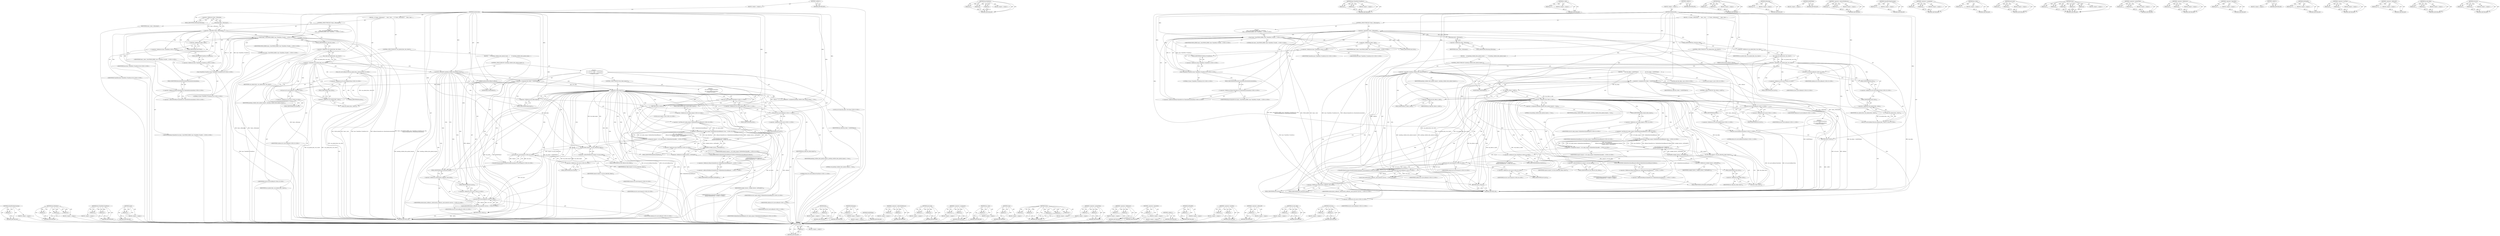 digraph "std.move" {
vulnerable_236 [label=<(METHOD,UploadForDeepScanning)>];
vulnerable_237 [label=<(PARAM,p1)>];
vulnerable_238 [label=<(BLOCK,&lt;empty&gt;,&lt;empty&gt;)>];
vulnerable_239 [label=<(METHOD_RETURN,ANY)>];
vulnerable_216 [label=<(METHOD,base.BindOnce)>];
vulnerable_217 [label=<(PARAM,p1)>];
vulnerable_218 [label=<(PARAM,p2)>];
vulnerable_219 [label=<(PARAM,p3)>];
vulnerable_220 [label=<(BLOCK,&lt;empty&gt;,&lt;empty&gt;)>];
vulnerable_221 [label=<(METHOD_RETURN,ANY)>];
vulnerable_171 [label=<(METHOD,base.TimeDelta.FromHours)>];
vulnerable_172 [label=<(PARAM,p1)>];
vulnerable_173 [label=<(PARAM,p2)>];
vulnerable_174 [label=<(BLOCK,&lt;empty&gt;,&lt;empty&gt;)>];
vulnerable_175 [label=<(METHOD_RETURN,ANY)>];
vulnerable_192 [label=<(METHOD,empty)>];
vulnerable_193 [label=<(PARAM,p1)>];
vulnerable_194 [label=<(BLOCK,&lt;empty&gt;,&lt;empty&gt;)>];
vulnerable_195 [label=<(METHOD_RETURN,ANY)>];
vulnerable_6 [label=<(METHOD,&lt;global&gt;)<SUB>1</SUB>>];
vulnerable_7 [label=<(BLOCK,&lt;empty&gt;,&lt;empty&gt;)<SUB>1</SUB>>];
vulnerable_8 [label=<(METHOD,IsAuthorized)<SUB>1</SUB>>];
vulnerable_9 [label=<(PARAM,AuthorizationCallback callback)<SUB>1</SUB>>];
vulnerable_10 [label=<(BLOCK,{
  if (!timer_.IsRunning()) {
    timer_.Start...,{
  if (!timer_.IsRunning()) {
    timer_.Start...)<SUB>1</SUB>>];
vulnerable_11 [label=<(CONTROL_STRUCTURE,IF,if (!timer_.IsRunning()))<SUB>2</SUB>>];
vulnerable_12 [label=<(&lt;operator&gt;.logicalNot,!timer_.IsRunning())<SUB>2</SUB>>];
vulnerable_13 [label=<(IsRunning,timer_.IsRunning())<SUB>2</SUB>>];
vulnerable_14 [label=<(&lt;operator&gt;.fieldAccess,timer_.IsRunning)<SUB>2</SUB>>];
vulnerable_15 [label=<(IDENTIFIER,timer_,timer_.IsRunning())<SUB>2</SUB>>];
vulnerable_16 [label=<(FIELD_IDENTIFIER,IsRunning,IsRunning)<SUB>2</SUB>>];
vulnerable_17 [label="<(BLOCK,{
    timer_.Start(FROM_HERE, base::TimeDelta::...,{
    timer_.Start(FROM_HERE, base::TimeDelta::...)<SUB>2</SUB>>"];
vulnerable_18 [label="<(Start,timer_.Start(FROM_HERE, base::TimeDelta::FromHo...)<SUB>3</SUB>>"];
vulnerable_19 [label=<(&lt;operator&gt;.fieldAccess,timer_.Start)<SUB>3</SUB>>];
vulnerable_20 [label="<(IDENTIFIER,timer_,timer_.Start(FROM_HERE, base::TimeDelta::FromHo...)<SUB>3</SUB>>"];
vulnerable_21 [label=<(FIELD_IDENTIFIER,Start,Start)<SUB>3</SUB>>];
vulnerable_22 [label="<(IDENTIFIER,FROM_HERE,timer_.Start(FROM_HERE, base::TimeDelta::FromHo...)<SUB>3</SUB>>"];
vulnerable_23 [label="<(base.TimeDelta.FromHours,base::TimeDelta::FromHours(24))<SUB>3</SUB>>"];
vulnerable_24 [label="<(&lt;operator&gt;.fieldAccess,base::TimeDelta::FromHours)<SUB>3</SUB>>"];
vulnerable_25 [label="<(&lt;operator&gt;.fieldAccess,base::TimeDelta)<SUB>3</SUB>>"];
vulnerable_26 [label="<(IDENTIFIER,base,base::TimeDelta::FromHours(24))<SUB>3</SUB>>"];
vulnerable_27 [label="<(IDENTIFIER,TimeDelta,base::TimeDelta::FromHours(24))<SUB>3</SUB>>"];
vulnerable_28 [label=<(FIELD_IDENTIFIER,FromHours,FromHours)<SUB>3</SUB>>];
vulnerable_29 [label="<(LITERAL,24,base::TimeDelta::FromHours(24))<SUB>3</SUB>>"];
vulnerable_30 [label="<(LITERAL,this,timer_.Start(FROM_HERE, base::TimeDelta::FromHo...)<SUB>3</SUB>>"];
vulnerable_31 [label="<(&lt;operator&gt;.addressOf,&amp;BinaryUploadService::ResetAuthorizationData)<SUB>4</SUB>>"];
vulnerable_32 [label="<(&lt;operator&gt;.fieldAccess,BinaryUploadService::ResetAuthorizationData)<SUB>4</SUB>>"];
vulnerable_33 [label="<(IDENTIFIER,BinaryUploadService,timer_.Start(FROM_HERE, base::TimeDelta::FromHo...)<SUB>4</SUB>>"];
vulnerable_34 [label=<(FIELD_IDENTIFIER,ResetAuthorizationData,ResetAuthorizationData)<SUB>4</SUB>>];
vulnerable_35 [label=<(CONTROL_STRUCTURE,IF,if (!can_upload_data_.has_value()))<SUB>7</SUB>>];
vulnerable_36 [label=<(&lt;operator&gt;.logicalNot,!can_upload_data_.has_value())<SUB>7</SUB>>];
vulnerable_37 [label=<(has_value,can_upload_data_.has_value())<SUB>7</SUB>>];
vulnerable_38 [label=<(&lt;operator&gt;.fieldAccess,can_upload_data_.has_value)<SUB>7</SUB>>];
vulnerable_39 [label=<(IDENTIFIER,can_upload_data_,can_upload_data_.has_value())<SUB>7</SUB>>];
vulnerable_40 [label=<(FIELD_IDENTIFIER,has_value,has_value)<SUB>7</SUB>>];
vulnerable_41 [label=<(BLOCK,{
     if (!pending_validate_data_upload_reques...,{
     if (!pending_validate_data_upload_reques...)<SUB>7</SUB>>];
vulnerable_42 [label=<(CONTROL_STRUCTURE,IF,if (!pending_validate_data_upload_request_))<SUB>8</SUB>>];
vulnerable_43 [label=<(&lt;operator&gt;.logicalNot,!pending_validate_data_upload_request_)<SUB>8</SUB>>];
vulnerable_44 [label=<(IDENTIFIER,pending_validate_data_upload_request_,!pending_validate_data_upload_request_)<SUB>8</SUB>>];
vulnerable_45 [label="<(BLOCK,{
      std::string dm_token = GetDMToken();
  ...,{
      std::string dm_token = GetDMToken();
  ...)<SUB>8</SUB>>"];
vulnerable_46 [label="<(LOCAL,std.string dm_token: std.string)<SUB>9</SUB>>"];
vulnerable_47 [label=<(&lt;operator&gt;.assignment,dm_token = GetDMToken())<SUB>9</SUB>>];
vulnerable_48 [label=<(IDENTIFIER,dm_token,dm_token = GetDMToken())<SUB>9</SUB>>];
vulnerable_49 [label=<(GetDMToken,GetDMToken())<SUB>9</SUB>>];
vulnerable_50 [label=<(CONTROL_STRUCTURE,IF,if (dm_token.empty()))<SUB>10</SUB>>];
vulnerable_51 [label=<(empty,dm_token.empty())<SUB>10</SUB>>];
vulnerable_52 [label=<(&lt;operator&gt;.fieldAccess,dm_token.empty)<SUB>10</SUB>>];
vulnerable_53 [label=<(IDENTIFIER,dm_token,dm_token.empty())<SUB>10</SUB>>];
vulnerable_54 [label=<(FIELD_IDENTIFIER,empty,empty)<SUB>10</SUB>>];
vulnerable_55 [label="<(BLOCK,{
         std::move(callback).Run(false);
    ...,{
         std::move(callback).Run(false);
    ...)<SUB>10</SUB>>"];
vulnerable_56 [label="<(Run,std::move(callback).Run(false))<SUB>11</SUB>>"];
vulnerable_57 [label="<(&lt;operator&gt;.fieldAccess,std::move(callback).Run)<SUB>11</SUB>>"];
vulnerable_58 [label="<(std.move,std::move(callback))<SUB>11</SUB>>"];
vulnerable_59 [label="<(&lt;operator&gt;.fieldAccess,std::move)<SUB>11</SUB>>"];
vulnerable_60 [label="<(IDENTIFIER,std,std::move(callback))<SUB>11</SUB>>"];
vulnerable_61 [label=<(FIELD_IDENTIFIER,move,move)<SUB>11</SUB>>];
vulnerable_62 [label="<(IDENTIFIER,callback,std::move(callback))<SUB>11</SUB>>"];
vulnerable_63 [label=<(FIELD_IDENTIFIER,Run,Run)<SUB>11</SUB>>];
vulnerable_64 [label="<(LITERAL,false,std::move(callback).Run(false))<SUB>11</SUB>>"];
vulnerable_65 [label=<(RETURN,return;,return;)<SUB>12</SUB>>];
vulnerable_66 [label=<(&lt;operator&gt;.assignment,pending_validate_data_upload_request_ = true)<SUB>15</SUB>>];
vulnerable_67 [label=<(IDENTIFIER,pending_validate_data_upload_request_,pending_validate_data_upload_request_ = true)<SUB>15</SUB>>];
vulnerable_68 [label=<(LITERAL,true,pending_validate_data_upload_request_ = true)<SUB>15</SUB>>];
vulnerable_69 [label="<(LOCAL,auto request: auto)<SUB>16</SUB>>"];
vulnerable_70 [label="<(&lt;operator&gt;.assignment,request = std::make_unique&lt;ValidateDataUploadRe...)<SUB>16</SUB>>"];
vulnerable_71 [label="<(IDENTIFIER,request,request = std::make_unique&lt;ValidateDataUploadRe...)<SUB>16</SUB>>"];
vulnerable_72 [label="<(&lt;operator&gt;.greaterThan,std::make_unique&lt;ValidateDataUploadRequest&gt;(bas...)<SUB>16</SUB>>"];
vulnerable_73 [label="<(&lt;operator&gt;.lessThan,std::make_unique&lt;ValidateDataUploadRequest)<SUB>16</SUB>>"];
vulnerable_74 [label="<(&lt;operator&gt;.fieldAccess,std::make_unique)<SUB>16</SUB>>"];
vulnerable_75 [label="<(IDENTIFIER,std,std::make_unique&lt;ValidateDataUploadRequest)<SUB>16</SUB>>"];
vulnerable_76 [label=<(FIELD_IDENTIFIER,make_unique,make_unique)<SUB>16</SUB>>];
vulnerable_77 [label="<(IDENTIFIER,ValidateDataUploadRequest,std::make_unique&lt;ValidateDataUploadRequest)<SUB>16</SUB>>"];
vulnerable_78 [label="<(base.BindOnce,base::BindOnce(
           &amp;BinaryUploadService...)<SUB>16</SUB>>"];
vulnerable_79 [label="<(&lt;operator&gt;.fieldAccess,base::BindOnce)<SUB>16</SUB>>"];
vulnerable_80 [label="<(IDENTIFIER,base,base::BindOnce(
           &amp;BinaryUploadService...)<SUB>16</SUB>>"];
vulnerable_81 [label=<(FIELD_IDENTIFIER,BindOnce,BindOnce)<SUB>16</SUB>>];
vulnerable_82 [label="<(&lt;operator&gt;.addressOf,&amp;BinaryUploadService::ValidateDataUploadRequest...)<SUB>17</SUB>>"];
vulnerable_83 [label="<(&lt;operator&gt;.fieldAccess,BinaryUploadService::ValidateDataUploadRequestC...)<SUB>17</SUB>>"];
vulnerable_84 [label="<(IDENTIFIER,BinaryUploadService,base::BindOnce(
           &amp;BinaryUploadService...)<SUB>17</SUB>>"];
vulnerable_85 [label=<(FIELD_IDENTIFIER,ValidateDataUploadRequestCallback,ValidateDataUploadRequestCallback)<SUB>17</SUB>>];
vulnerable_86 [label=<(GetWeakPtr,weakptr_factory_.GetWeakPtr())<SUB>18</SUB>>];
vulnerable_87 [label=<(&lt;operator&gt;.fieldAccess,weakptr_factory_.GetWeakPtr)<SUB>18</SUB>>];
vulnerable_88 [label=<(IDENTIFIER,weakptr_factory_,weakptr_factory_.GetWeakPtr())<SUB>18</SUB>>];
vulnerable_89 [label=<(FIELD_IDENTIFIER,GetWeakPtr,GetWeakPtr)<SUB>18</SUB>>];
vulnerable_90 [label=<(set_dm_token,request-&gt;set_dm_token(dm_token))<SUB>19</SUB>>];
vulnerable_91 [label=<(&lt;operator&gt;.indirectFieldAccess,request-&gt;set_dm_token)<SUB>19</SUB>>];
vulnerable_92 [label=<(IDENTIFIER,request,request-&gt;set_dm_token(dm_token))<SUB>19</SUB>>];
vulnerable_93 [label=<(FIELD_IDENTIFIER,set_dm_token,set_dm_token)<SUB>19</SUB>>];
vulnerable_94 [label=<(IDENTIFIER,dm_token,request-&gt;set_dm_token(dm_token))<SUB>19</SUB>>];
vulnerable_95 [label="<(UploadForDeepScanning,UploadForDeepScanning(std::move(request)))<SUB>20</SUB>>"];
vulnerable_96 [label="<(std.move,std::move(request))<SUB>20</SUB>>"];
vulnerable_97 [label="<(&lt;operator&gt;.fieldAccess,std::move)<SUB>20</SUB>>"];
vulnerable_98 [label="<(IDENTIFIER,std,std::move(request))<SUB>20</SUB>>"];
vulnerable_99 [label=<(FIELD_IDENTIFIER,move,move)<SUB>20</SUB>>];
vulnerable_100 [label="<(IDENTIFIER,request,std::move(request))<SUB>20</SUB>>"];
vulnerable_101 [label="<(push_back,authorization_callbacks_.push_back(std::move(ca...)<SUB>22</SUB>>"];
vulnerable_102 [label=<(&lt;operator&gt;.fieldAccess,authorization_callbacks_.push_back)<SUB>22</SUB>>];
vulnerable_103 [label="<(IDENTIFIER,authorization_callbacks_,authorization_callbacks_.push_back(std::move(ca...)<SUB>22</SUB>>"];
vulnerable_104 [label=<(FIELD_IDENTIFIER,push_back,push_back)<SUB>22</SUB>>];
vulnerable_105 [label="<(std.move,std::move(callback))<SUB>22</SUB>>"];
vulnerable_106 [label="<(&lt;operator&gt;.fieldAccess,std::move)<SUB>22</SUB>>"];
vulnerable_107 [label="<(IDENTIFIER,std,std::move(callback))<SUB>22</SUB>>"];
vulnerable_108 [label=<(FIELD_IDENTIFIER,move,move)<SUB>22</SUB>>];
vulnerable_109 [label="<(IDENTIFIER,callback,std::move(callback))<SUB>22</SUB>>"];
vulnerable_110 [label=<(RETURN,return;,return;)<SUB>23</SUB>>];
vulnerable_111 [label="<(Run,std::move(callback).Run(can_upload_data_.value()))<SUB>25</SUB>>"];
vulnerable_112 [label="<(&lt;operator&gt;.fieldAccess,std::move(callback).Run)<SUB>25</SUB>>"];
vulnerable_113 [label="<(std.move,std::move(callback))<SUB>25</SUB>>"];
vulnerable_114 [label="<(&lt;operator&gt;.fieldAccess,std::move)<SUB>25</SUB>>"];
vulnerable_115 [label="<(IDENTIFIER,std,std::move(callback))<SUB>25</SUB>>"];
vulnerable_116 [label=<(FIELD_IDENTIFIER,move,move)<SUB>25</SUB>>];
vulnerable_117 [label="<(IDENTIFIER,callback,std::move(callback))<SUB>25</SUB>>"];
vulnerable_118 [label=<(FIELD_IDENTIFIER,Run,Run)<SUB>25</SUB>>];
vulnerable_119 [label=<(value,can_upload_data_.value())<SUB>25</SUB>>];
vulnerable_120 [label=<(&lt;operator&gt;.fieldAccess,can_upload_data_.value)<SUB>25</SUB>>];
vulnerable_121 [label=<(IDENTIFIER,can_upload_data_,can_upload_data_.value())<SUB>25</SUB>>];
vulnerable_122 [label=<(FIELD_IDENTIFIER,value,value)<SUB>25</SUB>>];
vulnerable_123 [label=<(METHOD_RETURN,void)<SUB>1</SUB>>];
vulnerable_125 [label=<(METHOD_RETURN,ANY)<SUB>1</SUB>>];
vulnerable_196 [label=<(METHOD,Run)>];
vulnerable_197 [label=<(PARAM,p1)>];
vulnerable_198 [label=<(PARAM,p2)>];
vulnerable_199 [label=<(BLOCK,&lt;empty&gt;,&lt;empty&gt;)>];
vulnerable_200 [label=<(METHOD_RETURN,ANY)>];
vulnerable_154 [label=<(METHOD,IsRunning)>];
vulnerable_155 [label=<(PARAM,p1)>];
vulnerable_156 [label=<(BLOCK,&lt;empty&gt;,&lt;empty&gt;)>];
vulnerable_157 [label=<(METHOD_RETURN,ANY)>];
vulnerable_189 [label=<(METHOD,GetDMToken)>];
vulnerable_190 [label=<(BLOCK,&lt;empty&gt;,&lt;empty&gt;)>];
vulnerable_191 [label=<(METHOD_RETURN,ANY)>];
vulnerable_231 [label=<(METHOD,&lt;operator&gt;.indirectFieldAccess)>];
vulnerable_232 [label=<(PARAM,p1)>];
vulnerable_233 [label=<(PARAM,p2)>];
vulnerable_234 [label=<(BLOCK,&lt;empty&gt;,&lt;empty&gt;)>];
vulnerable_235 [label=<(METHOD_RETURN,ANY)>];
vulnerable_240 [label=<(METHOD,push_back)>];
vulnerable_241 [label=<(PARAM,p1)>];
vulnerable_242 [label=<(PARAM,p2)>];
vulnerable_243 [label=<(BLOCK,&lt;empty&gt;,&lt;empty&gt;)>];
vulnerable_244 [label=<(METHOD_RETURN,ANY)>];
vulnerable_184 [label=<(METHOD,&lt;operator&gt;.assignment)>];
vulnerable_185 [label=<(PARAM,p1)>];
vulnerable_186 [label=<(PARAM,p2)>];
vulnerable_187 [label=<(BLOCK,&lt;empty&gt;,&lt;empty&gt;)>];
vulnerable_188 [label=<(METHOD_RETURN,ANY)>];
vulnerable_180 [label=<(METHOD,has_value)>];
vulnerable_181 [label=<(PARAM,p1)>];
vulnerable_182 [label=<(BLOCK,&lt;empty&gt;,&lt;empty&gt;)>];
vulnerable_183 [label=<(METHOD_RETURN,ANY)>];
vulnerable_245 [label=<(METHOD,value)>];
vulnerable_246 [label=<(PARAM,p1)>];
vulnerable_247 [label=<(BLOCK,&lt;empty&gt;,&lt;empty&gt;)>];
vulnerable_248 [label=<(METHOD_RETURN,ANY)>];
vulnerable_163 [label=<(METHOD,Start)>];
vulnerable_164 [label=<(PARAM,p1)>];
vulnerable_165 [label=<(PARAM,p2)>];
vulnerable_166 [label=<(PARAM,p3)>];
vulnerable_167 [label=<(PARAM,p4)>];
vulnerable_168 [label=<(PARAM,p5)>];
vulnerable_169 [label=<(BLOCK,&lt;empty&gt;,&lt;empty&gt;)>];
vulnerable_170 [label=<(METHOD_RETURN,ANY)>];
vulnerable_206 [label=<(METHOD,&lt;operator&gt;.greaterThan)>];
vulnerable_207 [label=<(PARAM,p1)>];
vulnerable_208 [label=<(PARAM,p2)>];
vulnerable_209 [label=<(BLOCK,&lt;empty&gt;,&lt;empty&gt;)>];
vulnerable_210 [label=<(METHOD_RETURN,ANY)>];
vulnerable_158 [label=<(METHOD,&lt;operator&gt;.fieldAccess)>];
vulnerable_159 [label=<(PARAM,p1)>];
vulnerable_160 [label=<(PARAM,p2)>];
vulnerable_161 [label=<(BLOCK,&lt;empty&gt;,&lt;empty&gt;)>];
vulnerable_162 [label=<(METHOD_RETURN,ANY)>];
vulnerable_150 [label=<(METHOD,&lt;operator&gt;.logicalNot)>];
vulnerable_151 [label=<(PARAM,p1)>];
vulnerable_152 [label=<(BLOCK,&lt;empty&gt;,&lt;empty&gt;)>];
vulnerable_153 [label=<(METHOD_RETURN,ANY)>];
vulnerable_144 [label=<(METHOD,&lt;global&gt;)<SUB>1</SUB>>];
vulnerable_145 [label=<(BLOCK,&lt;empty&gt;,&lt;empty&gt;)>];
vulnerable_146 [label=<(METHOD_RETURN,ANY)>];
vulnerable_222 [label=<(METHOD,GetWeakPtr)>];
vulnerable_223 [label=<(PARAM,p1)>];
vulnerable_224 [label=<(BLOCK,&lt;empty&gt;,&lt;empty&gt;)>];
vulnerable_225 [label=<(METHOD_RETURN,ANY)>];
vulnerable_211 [label=<(METHOD,&lt;operator&gt;.lessThan)>];
vulnerable_212 [label=<(PARAM,p1)>];
vulnerable_213 [label=<(PARAM,p2)>];
vulnerable_214 [label=<(BLOCK,&lt;empty&gt;,&lt;empty&gt;)>];
vulnerable_215 [label=<(METHOD_RETURN,ANY)>];
vulnerable_176 [label=<(METHOD,&lt;operator&gt;.addressOf)>];
vulnerable_177 [label=<(PARAM,p1)>];
vulnerable_178 [label=<(BLOCK,&lt;empty&gt;,&lt;empty&gt;)>];
vulnerable_179 [label=<(METHOD_RETURN,ANY)>];
vulnerable_226 [label=<(METHOD,set_dm_token)>];
vulnerable_227 [label=<(PARAM,p1)>];
vulnerable_228 [label=<(PARAM,p2)>];
vulnerable_229 [label=<(BLOCK,&lt;empty&gt;,&lt;empty&gt;)>];
vulnerable_230 [label=<(METHOD_RETURN,ANY)>];
vulnerable_201 [label=<(METHOD,std.move)>];
vulnerable_202 [label=<(PARAM,p1)>];
vulnerable_203 [label=<(PARAM,p2)>];
vulnerable_204 [label=<(BLOCK,&lt;empty&gt;,&lt;empty&gt;)>];
vulnerable_205 [label=<(METHOD_RETURN,ANY)>];
fixed_238 [label=<(METHOD,value)>];
fixed_239 [label=<(PARAM,p1)>];
fixed_240 [label=<(BLOCK,&lt;empty&gt;,&lt;empty&gt;)>];
fixed_241 [label=<(METHOD_RETURN,ANY)>];
fixed_218 [label=<(METHOD,base.BindOnce)>];
fixed_219 [label=<(PARAM,p1)>];
fixed_220 [label=<(PARAM,p2)>];
fixed_221 [label=<(PARAM,p3)>];
fixed_222 [label=<(BLOCK,&lt;empty&gt;,&lt;empty&gt;)>];
fixed_223 [label=<(METHOD_RETURN,ANY)>];
fixed_173 [label=<(METHOD,base.TimeDelta.FromHours)>];
fixed_174 [label=<(PARAM,p1)>];
fixed_175 [label=<(PARAM,p2)>];
fixed_176 [label=<(BLOCK,&lt;empty&gt;,&lt;empty&gt;)>];
fixed_177 [label=<(METHOD_RETURN,ANY)>];
fixed_194 [label=<(METHOD,is_valid)>];
fixed_195 [label=<(PARAM,p1)>];
fixed_196 [label=<(BLOCK,&lt;empty&gt;,&lt;empty&gt;)>];
fixed_197 [label=<(METHOD_RETURN,ANY)>];
fixed_6 [label=<(METHOD,&lt;global&gt;)<SUB>1</SUB>>];
fixed_7 [label=<(BLOCK,&lt;empty&gt;,&lt;empty&gt;)<SUB>1</SUB>>];
fixed_8 [label=<(METHOD,IsAuthorized)<SUB>1</SUB>>];
fixed_9 [label=<(PARAM,AuthorizationCallback callback)<SUB>1</SUB>>];
fixed_10 [label=<(BLOCK,{
  if (!timer_.IsRunning()) {
    timer_.Start...,{
  if (!timer_.IsRunning()) {
    timer_.Start...)<SUB>1</SUB>>];
fixed_11 [label=<(CONTROL_STRUCTURE,IF,if (!timer_.IsRunning()))<SUB>2</SUB>>];
fixed_12 [label=<(&lt;operator&gt;.logicalNot,!timer_.IsRunning())<SUB>2</SUB>>];
fixed_13 [label=<(IsRunning,timer_.IsRunning())<SUB>2</SUB>>];
fixed_14 [label=<(&lt;operator&gt;.fieldAccess,timer_.IsRunning)<SUB>2</SUB>>];
fixed_15 [label=<(IDENTIFIER,timer_,timer_.IsRunning())<SUB>2</SUB>>];
fixed_16 [label=<(FIELD_IDENTIFIER,IsRunning,IsRunning)<SUB>2</SUB>>];
fixed_17 [label="<(BLOCK,{
    timer_.Start(FROM_HERE, base::TimeDelta::...,{
    timer_.Start(FROM_HERE, base::TimeDelta::...)<SUB>2</SUB>>"];
fixed_18 [label="<(Start,timer_.Start(FROM_HERE, base::TimeDelta::FromHo...)<SUB>3</SUB>>"];
fixed_19 [label=<(&lt;operator&gt;.fieldAccess,timer_.Start)<SUB>3</SUB>>];
fixed_20 [label="<(IDENTIFIER,timer_,timer_.Start(FROM_HERE, base::TimeDelta::FromHo...)<SUB>3</SUB>>"];
fixed_21 [label=<(FIELD_IDENTIFIER,Start,Start)<SUB>3</SUB>>];
fixed_22 [label="<(IDENTIFIER,FROM_HERE,timer_.Start(FROM_HERE, base::TimeDelta::FromHo...)<SUB>3</SUB>>"];
fixed_23 [label="<(base.TimeDelta.FromHours,base::TimeDelta::FromHours(24))<SUB>3</SUB>>"];
fixed_24 [label="<(&lt;operator&gt;.fieldAccess,base::TimeDelta::FromHours)<SUB>3</SUB>>"];
fixed_25 [label="<(&lt;operator&gt;.fieldAccess,base::TimeDelta)<SUB>3</SUB>>"];
fixed_26 [label="<(IDENTIFIER,base,base::TimeDelta::FromHours(24))<SUB>3</SUB>>"];
fixed_27 [label="<(IDENTIFIER,TimeDelta,base::TimeDelta::FromHours(24))<SUB>3</SUB>>"];
fixed_28 [label=<(FIELD_IDENTIFIER,FromHours,FromHours)<SUB>3</SUB>>];
fixed_29 [label="<(LITERAL,24,base::TimeDelta::FromHours(24))<SUB>3</SUB>>"];
fixed_30 [label="<(LITERAL,this,timer_.Start(FROM_HERE, base::TimeDelta::FromHo...)<SUB>3</SUB>>"];
fixed_31 [label="<(&lt;operator&gt;.addressOf,&amp;BinaryUploadService::ResetAuthorizationData)<SUB>4</SUB>>"];
fixed_32 [label="<(&lt;operator&gt;.fieldAccess,BinaryUploadService::ResetAuthorizationData)<SUB>4</SUB>>"];
fixed_33 [label="<(IDENTIFIER,BinaryUploadService,timer_.Start(FROM_HERE, base::TimeDelta::FromHo...)<SUB>4</SUB>>"];
fixed_34 [label=<(FIELD_IDENTIFIER,ResetAuthorizationData,ResetAuthorizationData)<SUB>4</SUB>>];
fixed_35 [label=<(CONTROL_STRUCTURE,IF,if (!can_upload_data_.has_value()))<SUB>7</SUB>>];
fixed_36 [label=<(&lt;operator&gt;.logicalNot,!can_upload_data_.has_value())<SUB>7</SUB>>];
fixed_37 [label=<(has_value,can_upload_data_.has_value())<SUB>7</SUB>>];
fixed_38 [label=<(&lt;operator&gt;.fieldAccess,can_upload_data_.has_value)<SUB>7</SUB>>];
fixed_39 [label=<(IDENTIFIER,can_upload_data_,can_upload_data_.has_value())<SUB>7</SUB>>];
fixed_40 [label=<(FIELD_IDENTIFIER,has_value,has_value)<SUB>7</SUB>>];
fixed_41 [label=<(BLOCK,{
     if (!pending_validate_data_upload_reques...,{
     if (!pending_validate_data_upload_reques...)<SUB>7</SUB>>];
fixed_42 [label=<(CONTROL_STRUCTURE,IF,if (!pending_validate_data_upload_request_))<SUB>8</SUB>>];
fixed_43 [label=<(&lt;operator&gt;.logicalNot,!pending_validate_data_upload_request_)<SUB>8</SUB>>];
fixed_44 [label=<(IDENTIFIER,pending_validate_data_upload_request_,!pending_validate_data_upload_request_)<SUB>8</SUB>>];
fixed_45 [label=<(BLOCK,{
      auto dm_token = GetDMToken();
      if ...,{
      auto dm_token = GetDMToken();
      if ...)<SUB>8</SUB>>];
fixed_46 [label="<(LOCAL,auto dm_token: auto)<SUB>9</SUB>>"];
fixed_47 [label=<(&lt;operator&gt;.assignment,dm_token = GetDMToken())<SUB>9</SUB>>];
fixed_48 [label=<(IDENTIFIER,dm_token,dm_token = GetDMToken())<SUB>9</SUB>>];
fixed_49 [label=<(GetDMToken,GetDMToken())<SUB>9</SUB>>];
fixed_50 [label=<(CONTROL_STRUCTURE,IF,if (!dm_token.is_valid()))<SUB>10</SUB>>];
fixed_51 [label=<(&lt;operator&gt;.logicalNot,!dm_token.is_valid())<SUB>10</SUB>>];
fixed_52 [label=<(is_valid,dm_token.is_valid())<SUB>10</SUB>>];
fixed_53 [label=<(&lt;operator&gt;.fieldAccess,dm_token.is_valid)<SUB>10</SUB>>];
fixed_54 [label=<(IDENTIFIER,dm_token,dm_token.is_valid())<SUB>10</SUB>>];
fixed_55 [label=<(FIELD_IDENTIFIER,is_valid,is_valid)<SUB>10</SUB>>];
fixed_56 [label="<(BLOCK,{
         std::move(callback).Run(false);
    ...,{
         std::move(callback).Run(false);
    ...)<SUB>10</SUB>>"];
fixed_57 [label="<(Run,std::move(callback).Run(false))<SUB>11</SUB>>"];
fixed_58 [label="<(&lt;operator&gt;.fieldAccess,std::move(callback).Run)<SUB>11</SUB>>"];
fixed_59 [label="<(std.move,std::move(callback))<SUB>11</SUB>>"];
fixed_60 [label="<(&lt;operator&gt;.fieldAccess,std::move)<SUB>11</SUB>>"];
fixed_61 [label="<(IDENTIFIER,std,std::move(callback))<SUB>11</SUB>>"];
fixed_62 [label=<(FIELD_IDENTIFIER,move,move)<SUB>11</SUB>>];
fixed_63 [label="<(IDENTIFIER,callback,std::move(callback))<SUB>11</SUB>>"];
fixed_64 [label=<(FIELD_IDENTIFIER,Run,Run)<SUB>11</SUB>>];
fixed_65 [label="<(LITERAL,false,std::move(callback).Run(false))<SUB>11</SUB>>"];
fixed_66 [label=<(RETURN,return;,return;)<SUB>12</SUB>>];
fixed_67 [label=<(&lt;operator&gt;.assignment,pending_validate_data_upload_request_ = true)<SUB>15</SUB>>];
fixed_68 [label=<(IDENTIFIER,pending_validate_data_upload_request_,pending_validate_data_upload_request_ = true)<SUB>15</SUB>>];
fixed_69 [label=<(LITERAL,true,pending_validate_data_upload_request_ = true)<SUB>15</SUB>>];
fixed_70 [label="<(LOCAL,auto request: auto)<SUB>16</SUB>>"];
fixed_71 [label="<(&lt;operator&gt;.assignment,request = std::make_unique&lt;ValidateDataUploadRe...)<SUB>16</SUB>>"];
fixed_72 [label="<(IDENTIFIER,request,request = std::make_unique&lt;ValidateDataUploadRe...)<SUB>16</SUB>>"];
fixed_73 [label="<(&lt;operator&gt;.greaterThan,std::make_unique&lt;ValidateDataUploadRequest&gt;(bas...)<SUB>16</SUB>>"];
fixed_74 [label="<(&lt;operator&gt;.lessThan,std::make_unique&lt;ValidateDataUploadRequest)<SUB>16</SUB>>"];
fixed_75 [label="<(&lt;operator&gt;.fieldAccess,std::make_unique)<SUB>16</SUB>>"];
fixed_76 [label="<(IDENTIFIER,std,std::make_unique&lt;ValidateDataUploadRequest)<SUB>16</SUB>>"];
fixed_77 [label=<(FIELD_IDENTIFIER,make_unique,make_unique)<SUB>16</SUB>>];
fixed_78 [label="<(IDENTIFIER,ValidateDataUploadRequest,std::make_unique&lt;ValidateDataUploadRequest)<SUB>16</SUB>>"];
fixed_79 [label="<(base.BindOnce,base::BindOnce(
           &amp;BinaryUploadService...)<SUB>16</SUB>>"];
fixed_80 [label="<(&lt;operator&gt;.fieldAccess,base::BindOnce)<SUB>16</SUB>>"];
fixed_81 [label="<(IDENTIFIER,base,base::BindOnce(
           &amp;BinaryUploadService...)<SUB>16</SUB>>"];
fixed_82 [label=<(FIELD_IDENTIFIER,BindOnce,BindOnce)<SUB>16</SUB>>];
fixed_83 [label="<(&lt;operator&gt;.addressOf,&amp;BinaryUploadService::ValidateDataUploadRequest...)<SUB>17</SUB>>"];
fixed_84 [label="<(&lt;operator&gt;.fieldAccess,BinaryUploadService::ValidateDataUploadRequestC...)<SUB>17</SUB>>"];
fixed_85 [label="<(IDENTIFIER,BinaryUploadService,base::BindOnce(
           &amp;BinaryUploadService...)<SUB>17</SUB>>"];
fixed_86 [label=<(FIELD_IDENTIFIER,ValidateDataUploadRequestCallback,ValidateDataUploadRequestCallback)<SUB>17</SUB>>];
fixed_87 [label=<(GetWeakPtr,weakptr_factory_.GetWeakPtr())<SUB>18</SUB>>];
fixed_88 [label=<(&lt;operator&gt;.fieldAccess,weakptr_factory_.GetWeakPtr)<SUB>18</SUB>>];
fixed_89 [label=<(IDENTIFIER,weakptr_factory_,weakptr_factory_.GetWeakPtr())<SUB>18</SUB>>];
fixed_90 [label=<(FIELD_IDENTIFIER,GetWeakPtr,GetWeakPtr)<SUB>18</SUB>>];
fixed_91 [label=<(set_dm_token,request-&gt;set_dm_token(dm_token.value()))<SUB>19</SUB>>];
fixed_92 [label=<(&lt;operator&gt;.indirectFieldAccess,request-&gt;set_dm_token)<SUB>19</SUB>>];
fixed_93 [label=<(IDENTIFIER,request,request-&gt;set_dm_token(dm_token.value()))<SUB>19</SUB>>];
fixed_94 [label=<(FIELD_IDENTIFIER,set_dm_token,set_dm_token)<SUB>19</SUB>>];
fixed_95 [label=<(value,dm_token.value())<SUB>19</SUB>>];
fixed_96 [label=<(&lt;operator&gt;.fieldAccess,dm_token.value)<SUB>19</SUB>>];
fixed_97 [label=<(IDENTIFIER,dm_token,dm_token.value())<SUB>19</SUB>>];
fixed_98 [label=<(FIELD_IDENTIFIER,value,value)<SUB>19</SUB>>];
fixed_99 [label="<(UploadForDeepScanning,UploadForDeepScanning(std::move(request)))<SUB>20</SUB>>"];
fixed_100 [label="<(std.move,std::move(request))<SUB>20</SUB>>"];
fixed_101 [label="<(&lt;operator&gt;.fieldAccess,std::move)<SUB>20</SUB>>"];
fixed_102 [label="<(IDENTIFIER,std,std::move(request))<SUB>20</SUB>>"];
fixed_103 [label=<(FIELD_IDENTIFIER,move,move)<SUB>20</SUB>>];
fixed_104 [label="<(IDENTIFIER,request,std::move(request))<SUB>20</SUB>>"];
fixed_105 [label="<(push_back,authorization_callbacks_.push_back(std::move(ca...)<SUB>22</SUB>>"];
fixed_106 [label=<(&lt;operator&gt;.fieldAccess,authorization_callbacks_.push_back)<SUB>22</SUB>>];
fixed_107 [label="<(IDENTIFIER,authorization_callbacks_,authorization_callbacks_.push_back(std::move(ca...)<SUB>22</SUB>>"];
fixed_108 [label=<(FIELD_IDENTIFIER,push_back,push_back)<SUB>22</SUB>>];
fixed_109 [label="<(std.move,std::move(callback))<SUB>22</SUB>>"];
fixed_110 [label="<(&lt;operator&gt;.fieldAccess,std::move)<SUB>22</SUB>>"];
fixed_111 [label="<(IDENTIFIER,std,std::move(callback))<SUB>22</SUB>>"];
fixed_112 [label=<(FIELD_IDENTIFIER,move,move)<SUB>22</SUB>>];
fixed_113 [label="<(IDENTIFIER,callback,std::move(callback))<SUB>22</SUB>>"];
fixed_114 [label=<(RETURN,return;,return;)<SUB>23</SUB>>];
fixed_115 [label="<(Run,std::move(callback).Run(can_upload_data_.value()))<SUB>25</SUB>>"];
fixed_116 [label="<(&lt;operator&gt;.fieldAccess,std::move(callback).Run)<SUB>25</SUB>>"];
fixed_117 [label="<(std.move,std::move(callback))<SUB>25</SUB>>"];
fixed_118 [label="<(&lt;operator&gt;.fieldAccess,std::move)<SUB>25</SUB>>"];
fixed_119 [label="<(IDENTIFIER,std,std::move(callback))<SUB>25</SUB>>"];
fixed_120 [label=<(FIELD_IDENTIFIER,move,move)<SUB>25</SUB>>];
fixed_121 [label="<(IDENTIFIER,callback,std::move(callback))<SUB>25</SUB>>"];
fixed_122 [label=<(FIELD_IDENTIFIER,Run,Run)<SUB>25</SUB>>];
fixed_123 [label=<(value,can_upload_data_.value())<SUB>25</SUB>>];
fixed_124 [label=<(&lt;operator&gt;.fieldAccess,can_upload_data_.value)<SUB>25</SUB>>];
fixed_125 [label=<(IDENTIFIER,can_upload_data_,can_upload_data_.value())<SUB>25</SUB>>];
fixed_126 [label=<(FIELD_IDENTIFIER,value,value)<SUB>25</SUB>>];
fixed_127 [label=<(METHOD_RETURN,void)<SUB>1</SUB>>];
fixed_129 [label=<(METHOD_RETURN,ANY)<SUB>1</SUB>>];
fixed_198 [label=<(METHOD,Run)>];
fixed_199 [label=<(PARAM,p1)>];
fixed_200 [label=<(PARAM,p2)>];
fixed_201 [label=<(BLOCK,&lt;empty&gt;,&lt;empty&gt;)>];
fixed_202 [label=<(METHOD_RETURN,ANY)>];
fixed_156 [label=<(METHOD,IsRunning)>];
fixed_157 [label=<(PARAM,p1)>];
fixed_158 [label=<(BLOCK,&lt;empty&gt;,&lt;empty&gt;)>];
fixed_159 [label=<(METHOD_RETURN,ANY)>];
fixed_191 [label=<(METHOD,GetDMToken)>];
fixed_192 [label=<(BLOCK,&lt;empty&gt;,&lt;empty&gt;)>];
fixed_193 [label=<(METHOD_RETURN,ANY)>];
fixed_233 [label=<(METHOD,&lt;operator&gt;.indirectFieldAccess)>];
fixed_234 [label=<(PARAM,p1)>];
fixed_235 [label=<(PARAM,p2)>];
fixed_236 [label=<(BLOCK,&lt;empty&gt;,&lt;empty&gt;)>];
fixed_237 [label=<(METHOD_RETURN,ANY)>];
fixed_242 [label=<(METHOD,UploadForDeepScanning)>];
fixed_243 [label=<(PARAM,p1)>];
fixed_244 [label=<(BLOCK,&lt;empty&gt;,&lt;empty&gt;)>];
fixed_245 [label=<(METHOD_RETURN,ANY)>];
fixed_186 [label=<(METHOD,&lt;operator&gt;.assignment)>];
fixed_187 [label=<(PARAM,p1)>];
fixed_188 [label=<(PARAM,p2)>];
fixed_189 [label=<(BLOCK,&lt;empty&gt;,&lt;empty&gt;)>];
fixed_190 [label=<(METHOD_RETURN,ANY)>];
fixed_182 [label=<(METHOD,has_value)>];
fixed_183 [label=<(PARAM,p1)>];
fixed_184 [label=<(BLOCK,&lt;empty&gt;,&lt;empty&gt;)>];
fixed_185 [label=<(METHOD_RETURN,ANY)>];
fixed_246 [label=<(METHOD,push_back)>];
fixed_247 [label=<(PARAM,p1)>];
fixed_248 [label=<(PARAM,p2)>];
fixed_249 [label=<(BLOCK,&lt;empty&gt;,&lt;empty&gt;)>];
fixed_250 [label=<(METHOD_RETURN,ANY)>];
fixed_165 [label=<(METHOD,Start)>];
fixed_166 [label=<(PARAM,p1)>];
fixed_167 [label=<(PARAM,p2)>];
fixed_168 [label=<(PARAM,p3)>];
fixed_169 [label=<(PARAM,p4)>];
fixed_170 [label=<(PARAM,p5)>];
fixed_171 [label=<(BLOCK,&lt;empty&gt;,&lt;empty&gt;)>];
fixed_172 [label=<(METHOD_RETURN,ANY)>];
fixed_208 [label=<(METHOD,&lt;operator&gt;.greaterThan)>];
fixed_209 [label=<(PARAM,p1)>];
fixed_210 [label=<(PARAM,p2)>];
fixed_211 [label=<(BLOCK,&lt;empty&gt;,&lt;empty&gt;)>];
fixed_212 [label=<(METHOD_RETURN,ANY)>];
fixed_160 [label=<(METHOD,&lt;operator&gt;.fieldAccess)>];
fixed_161 [label=<(PARAM,p1)>];
fixed_162 [label=<(PARAM,p2)>];
fixed_163 [label=<(BLOCK,&lt;empty&gt;,&lt;empty&gt;)>];
fixed_164 [label=<(METHOD_RETURN,ANY)>];
fixed_152 [label=<(METHOD,&lt;operator&gt;.logicalNot)>];
fixed_153 [label=<(PARAM,p1)>];
fixed_154 [label=<(BLOCK,&lt;empty&gt;,&lt;empty&gt;)>];
fixed_155 [label=<(METHOD_RETURN,ANY)>];
fixed_146 [label=<(METHOD,&lt;global&gt;)<SUB>1</SUB>>];
fixed_147 [label=<(BLOCK,&lt;empty&gt;,&lt;empty&gt;)>];
fixed_148 [label=<(METHOD_RETURN,ANY)>];
fixed_224 [label=<(METHOD,GetWeakPtr)>];
fixed_225 [label=<(PARAM,p1)>];
fixed_226 [label=<(BLOCK,&lt;empty&gt;,&lt;empty&gt;)>];
fixed_227 [label=<(METHOD_RETURN,ANY)>];
fixed_213 [label=<(METHOD,&lt;operator&gt;.lessThan)>];
fixed_214 [label=<(PARAM,p1)>];
fixed_215 [label=<(PARAM,p2)>];
fixed_216 [label=<(BLOCK,&lt;empty&gt;,&lt;empty&gt;)>];
fixed_217 [label=<(METHOD_RETURN,ANY)>];
fixed_178 [label=<(METHOD,&lt;operator&gt;.addressOf)>];
fixed_179 [label=<(PARAM,p1)>];
fixed_180 [label=<(BLOCK,&lt;empty&gt;,&lt;empty&gt;)>];
fixed_181 [label=<(METHOD_RETURN,ANY)>];
fixed_228 [label=<(METHOD,set_dm_token)>];
fixed_229 [label=<(PARAM,p1)>];
fixed_230 [label=<(PARAM,p2)>];
fixed_231 [label=<(BLOCK,&lt;empty&gt;,&lt;empty&gt;)>];
fixed_232 [label=<(METHOD_RETURN,ANY)>];
fixed_203 [label=<(METHOD,std.move)>];
fixed_204 [label=<(PARAM,p1)>];
fixed_205 [label=<(PARAM,p2)>];
fixed_206 [label=<(BLOCK,&lt;empty&gt;,&lt;empty&gt;)>];
fixed_207 [label=<(METHOD_RETURN,ANY)>];
vulnerable_236 -> vulnerable_237  [key=0, label="AST: "];
vulnerable_236 -> vulnerable_237  [key=1, label="DDG: "];
vulnerable_236 -> vulnerable_238  [key=0, label="AST: "];
vulnerable_236 -> vulnerable_239  [key=0, label="AST: "];
vulnerable_236 -> vulnerable_239  [key=1, label="CFG: "];
vulnerable_237 -> vulnerable_239  [key=0, label="DDG: p1"];
vulnerable_238 -> fixed_238  [key=0];
vulnerable_239 -> fixed_238  [key=0];
vulnerable_216 -> vulnerable_217  [key=0, label="AST: "];
vulnerable_216 -> vulnerable_217  [key=1, label="DDG: "];
vulnerable_216 -> vulnerable_220  [key=0, label="AST: "];
vulnerable_216 -> vulnerable_218  [key=0, label="AST: "];
vulnerable_216 -> vulnerable_218  [key=1, label="DDG: "];
vulnerable_216 -> vulnerable_221  [key=0, label="AST: "];
vulnerable_216 -> vulnerable_221  [key=1, label="CFG: "];
vulnerable_216 -> vulnerable_219  [key=0, label="AST: "];
vulnerable_216 -> vulnerable_219  [key=1, label="DDG: "];
vulnerable_217 -> vulnerable_221  [key=0, label="DDG: p1"];
vulnerable_218 -> vulnerable_221  [key=0, label="DDG: p2"];
vulnerable_219 -> vulnerable_221  [key=0, label="DDG: p3"];
vulnerable_220 -> fixed_238  [key=0];
vulnerable_221 -> fixed_238  [key=0];
vulnerable_171 -> vulnerable_172  [key=0, label="AST: "];
vulnerable_171 -> vulnerable_172  [key=1, label="DDG: "];
vulnerable_171 -> vulnerable_174  [key=0, label="AST: "];
vulnerable_171 -> vulnerable_173  [key=0, label="AST: "];
vulnerable_171 -> vulnerable_173  [key=1, label="DDG: "];
vulnerable_171 -> vulnerable_175  [key=0, label="AST: "];
vulnerable_171 -> vulnerable_175  [key=1, label="CFG: "];
vulnerable_172 -> vulnerable_175  [key=0, label="DDG: p1"];
vulnerable_173 -> vulnerable_175  [key=0, label="DDG: p2"];
vulnerable_174 -> fixed_238  [key=0];
vulnerable_175 -> fixed_238  [key=0];
vulnerable_192 -> vulnerable_193  [key=0, label="AST: "];
vulnerable_192 -> vulnerable_193  [key=1, label="DDG: "];
vulnerable_192 -> vulnerable_194  [key=0, label="AST: "];
vulnerable_192 -> vulnerable_195  [key=0, label="AST: "];
vulnerable_192 -> vulnerable_195  [key=1, label="CFG: "];
vulnerable_193 -> vulnerable_195  [key=0, label="DDG: p1"];
vulnerable_194 -> fixed_238  [key=0];
vulnerable_195 -> fixed_238  [key=0];
vulnerable_6 -> vulnerable_7  [key=0, label="AST: "];
vulnerable_6 -> vulnerable_125  [key=0, label="AST: "];
vulnerable_6 -> vulnerable_125  [key=1, label="CFG: "];
vulnerable_7 -> vulnerable_8  [key=0, label="AST: "];
vulnerable_8 -> vulnerable_9  [key=0, label="AST: "];
vulnerable_8 -> vulnerable_9  [key=1, label="DDG: "];
vulnerable_8 -> vulnerable_10  [key=0, label="AST: "];
vulnerable_8 -> vulnerable_123  [key=0, label="AST: "];
vulnerable_8 -> vulnerable_16  [key=0, label="CFG: "];
vulnerable_8 -> vulnerable_110  [key=0, label="DDG: "];
vulnerable_8 -> vulnerable_18  [key=0, label="DDG: "];
vulnerable_8 -> vulnerable_113  [key=0, label="DDG: "];
vulnerable_8 -> vulnerable_23  [key=0, label="DDG: "];
vulnerable_8 -> vulnerable_43  [key=0, label="DDG: "];
vulnerable_8 -> vulnerable_47  [key=0, label="DDG: "];
vulnerable_8 -> vulnerable_66  [key=0, label="DDG: "];
vulnerable_8 -> vulnerable_105  [key=0, label="DDG: "];
vulnerable_8 -> vulnerable_90  [key=0, label="DDG: "];
vulnerable_8 -> vulnerable_65  [key=0, label="DDG: "];
vulnerable_8 -> vulnerable_96  [key=0, label="DDG: "];
vulnerable_8 -> vulnerable_56  [key=0, label="DDG: "];
vulnerable_8 -> vulnerable_73  [key=0, label="DDG: "];
vulnerable_8 -> vulnerable_58  [key=0, label="DDG: "];
vulnerable_9 -> vulnerable_113  [key=0, label="DDG: callback"];
vulnerable_9 -> vulnerable_105  [key=0, label="DDG: callback"];
vulnerable_9 -> vulnerable_58  [key=0, label="DDG: callback"];
vulnerable_10 -> vulnerable_11  [key=0, label="AST: "];
vulnerable_10 -> vulnerable_35  [key=0, label="AST: "];
vulnerable_10 -> vulnerable_111  [key=0, label="AST: "];
vulnerable_11 -> vulnerable_12  [key=0, label="AST: "];
vulnerable_11 -> vulnerable_17  [key=0, label="AST: "];
vulnerable_12 -> vulnerable_13  [key=0, label="AST: "];
vulnerable_12 -> vulnerable_21  [key=0, label="CFG: "];
vulnerable_12 -> vulnerable_21  [key=1, label="CDG: "];
vulnerable_12 -> vulnerable_40  [key=0, label="CFG: "];
vulnerable_12 -> vulnerable_123  [key=0, label="DDG: timer_.IsRunning()"];
vulnerable_12 -> vulnerable_123  [key=1, label="DDG: !timer_.IsRunning()"];
vulnerable_12 -> vulnerable_34  [key=0, label="CDG: "];
vulnerable_12 -> vulnerable_32  [key=0, label="CDG: "];
vulnerable_12 -> vulnerable_19  [key=0, label="CDG: "];
vulnerable_12 -> vulnerable_28  [key=0, label="CDG: "];
vulnerable_12 -> vulnerable_25  [key=0, label="CDG: "];
vulnerable_12 -> vulnerable_18  [key=0, label="CDG: "];
vulnerable_12 -> vulnerable_24  [key=0, label="CDG: "];
vulnerable_12 -> vulnerable_23  [key=0, label="CDG: "];
vulnerable_12 -> vulnerable_31  [key=0, label="CDG: "];
vulnerable_13 -> vulnerable_14  [key=0, label="AST: "];
vulnerable_13 -> vulnerable_12  [key=0, label="CFG: "];
vulnerable_13 -> vulnerable_12  [key=1, label="DDG: timer_.IsRunning"];
vulnerable_13 -> vulnerable_123  [key=0, label="DDG: timer_.IsRunning"];
vulnerable_14 -> vulnerable_15  [key=0, label="AST: "];
vulnerable_14 -> vulnerable_16  [key=0, label="AST: "];
vulnerable_14 -> vulnerable_13  [key=0, label="CFG: "];
vulnerable_15 -> fixed_238  [key=0];
vulnerable_16 -> vulnerable_14  [key=0, label="CFG: "];
vulnerable_17 -> vulnerable_18  [key=0, label="AST: "];
vulnerable_18 -> vulnerable_19  [key=0, label="AST: "];
vulnerable_18 -> vulnerable_22  [key=0, label="AST: "];
vulnerable_18 -> vulnerable_23  [key=0, label="AST: "];
vulnerable_18 -> vulnerable_30  [key=0, label="AST: "];
vulnerable_18 -> vulnerable_31  [key=0, label="AST: "];
vulnerable_18 -> vulnerable_40  [key=0, label="CFG: "];
vulnerable_18 -> vulnerable_123  [key=0, label="DDG: timer_.Start"];
vulnerable_18 -> vulnerable_123  [key=1, label="DDG: base::TimeDelta::FromHours(24)"];
vulnerable_18 -> vulnerable_123  [key=2, label="DDG: &amp;BinaryUploadService::ResetAuthorizationData"];
vulnerable_18 -> vulnerable_123  [key=3, label="DDG: timer_.Start(FROM_HERE, base::TimeDelta::FromHours(24), this,
                 &amp;BinaryUploadService::ResetAuthorizationData)"];
vulnerable_18 -> vulnerable_123  [key=4, label="DDG: FROM_HERE"];
vulnerable_19 -> vulnerable_20  [key=0, label="AST: "];
vulnerable_19 -> vulnerable_21  [key=0, label="AST: "];
vulnerable_19 -> vulnerable_25  [key=0, label="CFG: "];
vulnerable_20 -> fixed_238  [key=0];
vulnerable_21 -> vulnerable_19  [key=0, label="CFG: "];
vulnerable_22 -> fixed_238  [key=0];
vulnerable_23 -> vulnerable_24  [key=0, label="AST: "];
vulnerable_23 -> vulnerable_29  [key=0, label="AST: "];
vulnerable_23 -> vulnerable_34  [key=0, label="CFG: "];
vulnerable_23 -> vulnerable_123  [key=0, label="DDG: base::TimeDelta::FromHours"];
vulnerable_23 -> vulnerable_18  [key=0, label="DDG: base::TimeDelta::FromHours"];
vulnerable_23 -> vulnerable_18  [key=1, label="DDG: 24"];
vulnerable_24 -> vulnerable_25  [key=0, label="AST: "];
vulnerable_24 -> vulnerable_28  [key=0, label="AST: "];
vulnerable_24 -> vulnerable_23  [key=0, label="CFG: "];
vulnerable_25 -> vulnerable_26  [key=0, label="AST: "];
vulnerable_25 -> vulnerable_27  [key=0, label="AST: "];
vulnerable_25 -> vulnerable_28  [key=0, label="CFG: "];
vulnerable_26 -> fixed_238  [key=0];
vulnerable_27 -> fixed_238  [key=0];
vulnerable_28 -> vulnerable_24  [key=0, label="CFG: "];
vulnerable_29 -> fixed_238  [key=0];
vulnerable_30 -> fixed_238  [key=0];
vulnerable_31 -> vulnerable_32  [key=0, label="AST: "];
vulnerable_31 -> vulnerable_18  [key=0, label="CFG: "];
vulnerable_32 -> vulnerable_33  [key=0, label="AST: "];
vulnerable_32 -> vulnerable_34  [key=0, label="AST: "];
vulnerable_32 -> vulnerable_31  [key=0, label="CFG: "];
vulnerable_33 -> fixed_238  [key=0];
vulnerable_34 -> vulnerable_32  [key=0, label="CFG: "];
vulnerable_35 -> vulnerable_36  [key=0, label="AST: "];
vulnerable_35 -> vulnerable_41  [key=0, label="AST: "];
vulnerable_36 -> vulnerable_37  [key=0, label="AST: "];
vulnerable_36 -> vulnerable_43  [key=0, label="CFG: "];
vulnerable_36 -> vulnerable_43  [key=1, label="CDG: "];
vulnerable_36 -> vulnerable_116  [key=0, label="CFG: "];
vulnerable_36 -> vulnerable_116  [key=1, label="CDG: "];
vulnerable_36 -> vulnerable_123  [key=0, label="DDG: can_upload_data_.has_value()"];
vulnerable_36 -> vulnerable_123  [key=1, label="DDG: !can_upload_data_.has_value()"];
vulnerable_36 -> vulnerable_120  [key=0, label="CDG: "];
vulnerable_36 -> vulnerable_113  [key=0, label="CDG: "];
vulnerable_36 -> vulnerable_122  [key=0, label="CDG: "];
vulnerable_36 -> vulnerable_114  [key=0, label="CDG: "];
vulnerable_36 -> vulnerable_119  [key=0, label="CDG: "];
vulnerable_36 -> vulnerable_112  [key=0, label="CDG: "];
vulnerable_36 -> vulnerable_118  [key=0, label="CDG: "];
vulnerable_36 -> vulnerable_111  [key=0, label="CDG: "];
vulnerable_37 -> vulnerable_38  [key=0, label="AST: "];
vulnerable_37 -> vulnerable_36  [key=0, label="CFG: "];
vulnerable_37 -> vulnerable_36  [key=1, label="DDG: can_upload_data_.has_value"];
vulnerable_37 -> vulnerable_123  [key=0, label="DDG: can_upload_data_.has_value"];
vulnerable_38 -> vulnerable_39  [key=0, label="AST: "];
vulnerable_38 -> vulnerable_40  [key=0, label="AST: "];
vulnerable_38 -> vulnerable_37  [key=0, label="CFG: "];
vulnerable_39 -> fixed_238  [key=0];
vulnerable_40 -> vulnerable_38  [key=0, label="CFG: "];
vulnerable_41 -> vulnerable_42  [key=0, label="AST: "];
vulnerable_41 -> vulnerable_101  [key=0, label="AST: "];
vulnerable_41 -> vulnerable_110  [key=0, label="AST: "];
vulnerable_42 -> vulnerable_43  [key=0, label="AST: "];
vulnerable_42 -> vulnerable_45  [key=0, label="AST: "];
vulnerable_43 -> vulnerable_44  [key=0, label="AST: "];
vulnerable_43 -> vulnerable_49  [key=0, label="CFG: "];
vulnerable_43 -> vulnerable_49  [key=1, label="CDG: "];
vulnerable_43 -> vulnerable_104  [key=0, label="CFG: "];
vulnerable_43 -> vulnerable_104  [key=1, label="CDG: "];
vulnerable_43 -> vulnerable_123  [key=0, label="DDG: pending_validate_data_upload_request_"];
vulnerable_43 -> vulnerable_123  [key=1, label="DDG: !pending_validate_data_upload_request_"];
vulnerable_43 -> vulnerable_47  [key=0, label="CDG: "];
vulnerable_43 -> vulnerable_51  [key=0, label="CDG: "];
vulnerable_43 -> vulnerable_52  [key=0, label="CDG: "];
vulnerable_43 -> vulnerable_102  [key=0, label="CDG: "];
vulnerable_43 -> vulnerable_106  [key=0, label="CDG: "];
vulnerable_43 -> vulnerable_101  [key=0, label="CDG: "];
vulnerable_43 -> vulnerable_54  [key=0, label="CDG: "];
vulnerable_43 -> vulnerable_105  [key=0, label="CDG: "];
vulnerable_43 -> vulnerable_110  [key=0, label="CDG: "];
vulnerable_43 -> vulnerable_108  [key=0, label="CDG: "];
vulnerable_44 -> fixed_238  [key=0];
vulnerable_45 -> vulnerable_46  [key=0, label="AST: "];
vulnerable_45 -> vulnerable_47  [key=0, label="AST: "];
vulnerable_45 -> vulnerable_50  [key=0, label="AST: "];
vulnerable_45 -> vulnerable_66  [key=0, label="AST: "];
vulnerable_45 -> vulnerable_69  [key=0, label="AST: "];
vulnerable_45 -> vulnerable_70  [key=0, label="AST: "];
vulnerable_45 -> vulnerable_90  [key=0, label="AST: "];
vulnerable_45 -> vulnerable_95  [key=0, label="AST: "];
vulnerable_46 -> fixed_238  [key=0];
vulnerable_47 -> vulnerable_48  [key=0, label="AST: "];
vulnerable_47 -> vulnerable_49  [key=0, label="AST: "];
vulnerable_47 -> vulnerable_54  [key=0, label="CFG: "];
vulnerable_47 -> vulnerable_123  [key=0, label="DDG: dm_token"];
vulnerable_47 -> vulnerable_123  [key=1, label="DDG: GetDMToken()"];
vulnerable_47 -> vulnerable_123  [key=2, label="DDG: dm_token = GetDMToken()"];
vulnerable_47 -> vulnerable_90  [key=0, label="DDG: dm_token"];
vulnerable_47 -> vulnerable_51  [key=0, label="DDG: dm_token"];
vulnerable_48 -> fixed_238  [key=0];
vulnerable_49 -> vulnerable_47  [key=0, label="CFG: "];
vulnerable_50 -> vulnerable_51  [key=0, label="AST: "];
vulnerable_50 -> vulnerable_55  [key=0, label="AST: "];
vulnerable_51 -> vulnerable_52  [key=0, label="AST: "];
vulnerable_51 -> vulnerable_61  [key=0, label="CFG: "];
vulnerable_51 -> vulnerable_61  [key=1, label="CDG: "];
vulnerable_51 -> vulnerable_66  [key=0, label="CFG: "];
vulnerable_51 -> vulnerable_66  [key=1, label="CDG: "];
vulnerable_51 -> vulnerable_123  [key=0, label="DDG: dm_token.empty"];
vulnerable_51 -> vulnerable_123  [key=1, label="DDG: dm_token.empty()"];
vulnerable_51 -> vulnerable_90  [key=0, label="DDG: dm_token.empty"];
vulnerable_51 -> vulnerable_90  [key=1, label="CDG: "];
vulnerable_51 -> vulnerable_73  [key=0, label="CDG: "];
vulnerable_51 -> vulnerable_96  [key=0, label="CDG: "];
vulnerable_51 -> vulnerable_57  [key=0, label="CDG: "];
vulnerable_51 -> vulnerable_89  [key=0, label="CDG: "];
vulnerable_51 -> vulnerable_99  [key=0, label="CDG: "];
vulnerable_51 -> vulnerable_81  [key=0, label="CDG: "];
vulnerable_51 -> vulnerable_102  [key=0, label="CDG: "];
vulnerable_51 -> vulnerable_85  [key=0, label="CDG: "];
vulnerable_51 -> vulnerable_72  [key=0, label="CDG: "];
vulnerable_51 -> vulnerable_56  [key=0, label="CDG: "];
vulnerable_51 -> vulnerable_104  [key=0, label="CDG: "];
vulnerable_51 -> vulnerable_74  [key=0, label="CDG: "];
vulnerable_51 -> vulnerable_95  [key=0, label="CDG: "];
vulnerable_51 -> vulnerable_106  [key=0, label="CDG: "];
vulnerable_51 -> vulnerable_76  [key=0, label="CDG: "];
vulnerable_51 -> vulnerable_65  [key=0, label="CDG: "];
vulnerable_51 -> vulnerable_59  [key=0, label="CDG: "];
vulnerable_51 -> vulnerable_87  [key=0, label="CDG: "];
vulnerable_51 -> vulnerable_97  [key=0, label="CDG: "];
vulnerable_51 -> vulnerable_91  [key=0, label="CDG: "];
vulnerable_51 -> vulnerable_82  [key=0, label="CDG: "];
vulnerable_51 -> vulnerable_93  [key=0, label="CDG: "];
vulnerable_51 -> vulnerable_101  [key=0, label="CDG: "];
vulnerable_51 -> vulnerable_79  [key=0, label="CDG: "];
vulnerable_51 -> vulnerable_58  [key=0, label="CDG: "];
vulnerable_51 -> vulnerable_83  [key=0, label="CDG: "];
vulnerable_51 -> vulnerable_105  [key=0, label="CDG: "];
vulnerable_51 -> vulnerable_70  [key=0, label="CDG: "];
vulnerable_51 -> vulnerable_110  [key=0, label="CDG: "];
vulnerable_51 -> vulnerable_63  [key=0, label="CDG: "];
vulnerable_51 -> vulnerable_108  [key=0, label="CDG: "];
vulnerable_51 -> vulnerable_78  [key=0, label="CDG: "];
vulnerable_51 -> vulnerable_86  [key=0, label="CDG: "];
vulnerable_52 -> vulnerable_53  [key=0, label="AST: "];
vulnerable_52 -> vulnerable_54  [key=0, label="AST: "];
vulnerable_52 -> vulnerable_51  [key=0, label="CFG: "];
vulnerable_53 -> fixed_238  [key=0];
vulnerable_54 -> vulnerable_52  [key=0, label="CFG: "];
vulnerable_55 -> vulnerable_56  [key=0, label="AST: "];
vulnerable_55 -> vulnerable_65  [key=0, label="AST: "];
vulnerable_56 -> vulnerable_57  [key=0, label="AST: "];
vulnerable_56 -> vulnerable_64  [key=0, label="AST: "];
vulnerable_56 -> vulnerable_65  [key=0, label="CFG: "];
vulnerable_56 -> vulnerable_123  [key=0, label="DDG: std::move(callback).Run"];
vulnerable_56 -> vulnerable_123  [key=1, label="DDG: std::move(callback).Run(false)"];
vulnerable_57 -> vulnerable_58  [key=0, label="AST: "];
vulnerable_57 -> vulnerable_63  [key=0, label="AST: "];
vulnerable_57 -> vulnerable_56  [key=0, label="CFG: "];
vulnerable_58 -> vulnerable_59  [key=0, label="AST: "];
vulnerable_58 -> vulnerable_62  [key=0, label="AST: "];
vulnerable_58 -> vulnerable_63  [key=0, label="CFG: "];
vulnerable_58 -> vulnerable_123  [key=0, label="DDG: std::move"];
vulnerable_58 -> vulnerable_123  [key=1, label="DDG: callback"];
vulnerable_59 -> vulnerable_60  [key=0, label="AST: "];
vulnerable_59 -> vulnerable_61  [key=0, label="AST: "];
vulnerable_59 -> vulnerable_58  [key=0, label="CFG: "];
vulnerable_60 -> fixed_238  [key=0];
vulnerable_61 -> vulnerable_59  [key=0, label="CFG: "];
vulnerable_62 -> fixed_238  [key=0];
vulnerable_63 -> vulnerable_57  [key=0, label="CFG: "];
vulnerable_64 -> fixed_238  [key=0];
vulnerable_65 -> vulnerable_123  [key=0, label="CFG: "];
vulnerable_65 -> vulnerable_123  [key=1, label="DDG: &lt;RET&gt;"];
vulnerable_66 -> vulnerable_67  [key=0, label="AST: "];
vulnerable_66 -> vulnerable_68  [key=0, label="AST: "];
vulnerable_66 -> vulnerable_76  [key=0, label="CFG: "];
vulnerable_67 -> fixed_238  [key=0];
vulnerable_68 -> fixed_238  [key=0];
vulnerable_69 -> fixed_238  [key=0];
vulnerable_70 -> vulnerable_71  [key=0, label="AST: "];
vulnerable_70 -> vulnerable_72  [key=0, label="AST: "];
vulnerable_70 -> vulnerable_93  [key=0, label="CFG: "];
vulnerable_70 -> vulnerable_90  [key=0, label="DDG: request"];
vulnerable_70 -> vulnerable_96  [key=0, label="DDG: request"];
vulnerable_71 -> fixed_238  [key=0];
vulnerable_72 -> vulnerable_73  [key=0, label="AST: "];
vulnerable_72 -> vulnerable_78  [key=0, label="AST: "];
vulnerable_72 -> vulnerable_70  [key=0, label="CFG: "];
vulnerable_72 -> vulnerable_70  [key=1, label="DDG: std::make_unique&lt;ValidateDataUploadRequest"];
vulnerable_72 -> vulnerable_70  [key=2, label="DDG: base::BindOnce(
           &amp;BinaryUploadService::ValidateDataUploadRequestCallback,
           weakptr_factory_.GetWeakPtr())"];
vulnerable_73 -> vulnerable_74  [key=0, label="AST: "];
vulnerable_73 -> vulnerable_77  [key=0, label="AST: "];
vulnerable_73 -> vulnerable_81  [key=0, label="CFG: "];
vulnerable_73 -> vulnerable_123  [key=0, label="DDG: ValidateDataUploadRequest"];
vulnerable_73 -> vulnerable_72  [key=0, label="DDG: std::make_unique"];
vulnerable_73 -> vulnerable_72  [key=1, label="DDG: ValidateDataUploadRequest"];
vulnerable_74 -> vulnerable_75  [key=0, label="AST: "];
vulnerable_74 -> vulnerable_76  [key=0, label="AST: "];
vulnerable_74 -> vulnerable_73  [key=0, label="CFG: "];
vulnerable_75 -> fixed_238  [key=0];
vulnerable_76 -> vulnerable_74  [key=0, label="CFG: "];
vulnerable_77 -> fixed_238  [key=0];
vulnerable_78 -> vulnerable_79  [key=0, label="AST: "];
vulnerable_78 -> vulnerable_82  [key=0, label="AST: "];
vulnerable_78 -> vulnerable_86  [key=0, label="AST: "];
vulnerable_78 -> vulnerable_72  [key=0, label="CFG: "];
vulnerable_78 -> vulnerable_72  [key=1, label="DDG: base::BindOnce"];
vulnerable_78 -> vulnerable_72  [key=2, label="DDG: &amp;BinaryUploadService::ValidateDataUploadRequestCallback"];
vulnerable_78 -> vulnerable_72  [key=3, label="DDG: weakptr_factory_.GetWeakPtr()"];
vulnerable_79 -> vulnerable_80  [key=0, label="AST: "];
vulnerable_79 -> vulnerable_81  [key=0, label="AST: "];
vulnerable_79 -> vulnerable_85  [key=0, label="CFG: "];
vulnerable_80 -> fixed_238  [key=0];
vulnerable_81 -> vulnerable_79  [key=0, label="CFG: "];
vulnerable_82 -> vulnerable_83  [key=0, label="AST: "];
vulnerable_82 -> vulnerable_89  [key=0, label="CFG: "];
vulnerable_83 -> vulnerable_84  [key=0, label="AST: "];
vulnerable_83 -> vulnerable_85  [key=0, label="AST: "];
vulnerable_83 -> vulnerable_82  [key=0, label="CFG: "];
vulnerable_84 -> fixed_238  [key=0];
vulnerable_85 -> vulnerable_83  [key=0, label="CFG: "];
vulnerable_86 -> vulnerable_87  [key=0, label="AST: "];
vulnerable_86 -> vulnerable_78  [key=0, label="CFG: "];
vulnerable_86 -> vulnerable_78  [key=1, label="DDG: weakptr_factory_.GetWeakPtr"];
vulnerable_87 -> vulnerable_88  [key=0, label="AST: "];
vulnerable_87 -> vulnerable_89  [key=0, label="AST: "];
vulnerable_87 -> vulnerable_86  [key=0, label="CFG: "];
vulnerable_88 -> fixed_238  [key=0];
vulnerable_89 -> vulnerable_87  [key=0, label="CFG: "];
vulnerable_90 -> vulnerable_91  [key=0, label="AST: "];
vulnerable_90 -> vulnerable_94  [key=0, label="AST: "];
vulnerable_90 -> vulnerable_99  [key=0, label="CFG: "];
vulnerable_90 -> vulnerable_96  [key=0, label="DDG: request-&gt;set_dm_token"];
vulnerable_91 -> vulnerable_92  [key=0, label="AST: "];
vulnerable_91 -> vulnerable_93  [key=0, label="AST: "];
vulnerable_91 -> vulnerable_90  [key=0, label="CFG: "];
vulnerable_92 -> fixed_238  [key=0];
vulnerable_93 -> vulnerable_91  [key=0, label="CFG: "];
vulnerable_94 -> fixed_238  [key=0];
vulnerable_95 -> vulnerable_96  [key=0, label="AST: "];
vulnerable_95 -> vulnerable_104  [key=0, label="CFG: "];
vulnerable_96 -> vulnerable_97  [key=0, label="AST: "];
vulnerable_96 -> vulnerable_100  [key=0, label="AST: "];
vulnerable_96 -> vulnerable_95  [key=0, label="CFG: "];
vulnerable_96 -> vulnerable_95  [key=1, label="DDG: std::move"];
vulnerable_96 -> vulnerable_95  [key=2, label="DDG: request"];
vulnerable_96 -> vulnerable_105  [key=0, label="DDG: std::move"];
vulnerable_97 -> vulnerable_98  [key=0, label="AST: "];
vulnerable_97 -> vulnerable_99  [key=0, label="AST: "];
vulnerable_97 -> vulnerable_96  [key=0, label="CFG: "];
vulnerable_98 -> fixed_238  [key=0];
vulnerable_99 -> vulnerable_97  [key=0, label="CFG: "];
vulnerable_100 -> fixed_238  [key=0];
vulnerable_101 -> vulnerable_102  [key=0, label="AST: "];
vulnerable_101 -> vulnerable_105  [key=0, label="AST: "];
vulnerable_101 -> vulnerable_110  [key=0, label="CFG: "];
vulnerable_102 -> vulnerable_103  [key=0, label="AST: "];
vulnerable_102 -> vulnerable_104  [key=0, label="AST: "];
vulnerable_102 -> vulnerable_108  [key=0, label="CFG: "];
vulnerable_103 -> fixed_238  [key=0];
vulnerable_104 -> vulnerable_102  [key=0, label="CFG: "];
vulnerable_105 -> vulnerable_106  [key=0, label="AST: "];
vulnerable_105 -> vulnerable_109  [key=0, label="AST: "];
vulnerable_105 -> vulnerable_101  [key=0, label="CFG: "];
vulnerable_105 -> vulnerable_101  [key=1, label="DDG: std::move"];
vulnerable_105 -> vulnerable_101  [key=2, label="DDG: callback"];
vulnerable_106 -> vulnerable_107  [key=0, label="AST: "];
vulnerable_106 -> vulnerable_108  [key=0, label="AST: "];
vulnerable_106 -> vulnerable_105  [key=0, label="CFG: "];
vulnerable_107 -> fixed_238  [key=0];
vulnerable_108 -> vulnerable_106  [key=0, label="CFG: "];
vulnerable_109 -> fixed_238  [key=0];
vulnerable_110 -> vulnerable_123  [key=0, label="CFG: "];
vulnerable_110 -> vulnerable_123  [key=1, label="DDG: &lt;RET&gt;"];
vulnerable_111 -> vulnerable_112  [key=0, label="AST: "];
vulnerable_111 -> vulnerable_119  [key=0, label="AST: "];
vulnerable_111 -> vulnerable_123  [key=0, label="CFG: "];
vulnerable_112 -> vulnerable_113  [key=0, label="AST: "];
vulnerable_112 -> vulnerable_118  [key=0, label="AST: "];
vulnerable_112 -> vulnerable_122  [key=0, label="CFG: "];
vulnerable_113 -> vulnerable_114  [key=0, label="AST: "];
vulnerable_113 -> vulnerable_117  [key=0, label="AST: "];
vulnerable_113 -> vulnerable_118  [key=0, label="CFG: "];
vulnerable_114 -> vulnerable_115  [key=0, label="AST: "];
vulnerable_114 -> vulnerable_116  [key=0, label="AST: "];
vulnerable_114 -> vulnerable_113  [key=0, label="CFG: "];
vulnerable_115 -> fixed_238  [key=0];
vulnerable_116 -> vulnerable_114  [key=0, label="CFG: "];
vulnerable_117 -> fixed_238  [key=0];
vulnerable_118 -> vulnerable_112  [key=0, label="CFG: "];
vulnerable_119 -> vulnerable_120  [key=0, label="AST: "];
vulnerable_119 -> vulnerable_111  [key=0, label="CFG: "];
vulnerable_119 -> vulnerable_111  [key=1, label="DDG: can_upload_data_.value"];
vulnerable_120 -> vulnerable_121  [key=0, label="AST: "];
vulnerable_120 -> vulnerable_122  [key=0, label="AST: "];
vulnerable_120 -> vulnerable_119  [key=0, label="CFG: "];
vulnerable_121 -> fixed_238  [key=0];
vulnerable_122 -> vulnerable_120  [key=0, label="CFG: "];
vulnerable_123 -> fixed_238  [key=0];
vulnerable_125 -> fixed_238  [key=0];
vulnerable_196 -> vulnerable_197  [key=0, label="AST: "];
vulnerable_196 -> vulnerable_197  [key=1, label="DDG: "];
vulnerable_196 -> vulnerable_199  [key=0, label="AST: "];
vulnerable_196 -> vulnerable_198  [key=0, label="AST: "];
vulnerable_196 -> vulnerable_198  [key=1, label="DDG: "];
vulnerable_196 -> vulnerable_200  [key=0, label="AST: "];
vulnerable_196 -> vulnerable_200  [key=1, label="CFG: "];
vulnerable_197 -> vulnerable_200  [key=0, label="DDG: p1"];
vulnerable_198 -> vulnerable_200  [key=0, label="DDG: p2"];
vulnerable_199 -> fixed_238  [key=0];
vulnerable_200 -> fixed_238  [key=0];
vulnerable_154 -> vulnerable_155  [key=0, label="AST: "];
vulnerable_154 -> vulnerable_155  [key=1, label="DDG: "];
vulnerable_154 -> vulnerable_156  [key=0, label="AST: "];
vulnerable_154 -> vulnerable_157  [key=0, label="AST: "];
vulnerable_154 -> vulnerable_157  [key=1, label="CFG: "];
vulnerable_155 -> vulnerable_157  [key=0, label="DDG: p1"];
vulnerable_156 -> fixed_238  [key=0];
vulnerable_157 -> fixed_238  [key=0];
vulnerable_189 -> vulnerable_190  [key=0, label="AST: "];
vulnerable_189 -> vulnerable_191  [key=0, label="AST: "];
vulnerable_189 -> vulnerable_191  [key=1, label="CFG: "];
vulnerable_190 -> fixed_238  [key=0];
vulnerable_191 -> fixed_238  [key=0];
vulnerable_231 -> vulnerable_232  [key=0, label="AST: "];
vulnerable_231 -> vulnerable_232  [key=1, label="DDG: "];
vulnerable_231 -> vulnerable_234  [key=0, label="AST: "];
vulnerable_231 -> vulnerable_233  [key=0, label="AST: "];
vulnerable_231 -> vulnerable_233  [key=1, label="DDG: "];
vulnerable_231 -> vulnerable_235  [key=0, label="AST: "];
vulnerable_231 -> vulnerable_235  [key=1, label="CFG: "];
vulnerable_232 -> vulnerable_235  [key=0, label="DDG: p1"];
vulnerable_233 -> vulnerable_235  [key=0, label="DDG: p2"];
vulnerable_234 -> fixed_238  [key=0];
vulnerable_235 -> fixed_238  [key=0];
vulnerable_240 -> vulnerable_241  [key=0, label="AST: "];
vulnerable_240 -> vulnerable_241  [key=1, label="DDG: "];
vulnerable_240 -> vulnerable_243  [key=0, label="AST: "];
vulnerable_240 -> vulnerable_242  [key=0, label="AST: "];
vulnerable_240 -> vulnerable_242  [key=1, label="DDG: "];
vulnerable_240 -> vulnerable_244  [key=0, label="AST: "];
vulnerable_240 -> vulnerable_244  [key=1, label="CFG: "];
vulnerable_241 -> vulnerable_244  [key=0, label="DDG: p1"];
vulnerable_242 -> vulnerable_244  [key=0, label="DDG: p2"];
vulnerable_243 -> fixed_238  [key=0];
vulnerable_244 -> fixed_238  [key=0];
vulnerable_184 -> vulnerable_185  [key=0, label="AST: "];
vulnerable_184 -> vulnerable_185  [key=1, label="DDG: "];
vulnerable_184 -> vulnerable_187  [key=0, label="AST: "];
vulnerable_184 -> vulnerable_186  [key=0, label="AST: "];
vulnerable_184 -> vulnerable_186  [key=1, label="DDG: "];
vulnerable_184 -> vulnerable_188  [key=0, label="AST: "];
vulnerable_184 -> vulnerable_188  [key=1, label="CFG: "];
vulnerable_185 -> vulnerable_188  [key=0, label="DDG: p1"];
vulnerable_186 -> vulnerable_188  [key=0, label="DDG: p2"];
vulnerable_187 -> fixed_238  [key=0];
vulnerable_188 -> fixed_238  [key=0];
vulnerable_180 -> vulnerable_181  [key=0, label="AST: "];
vulnerable_180 -> vulnerable_181  [key=1, label="DDG: "];
vulnerable_180 -> vulnerable_182  [key=0, label="AST: "];
vulnerable_180 -> vulnerable_183  [key=0, label="AST: "];
vulnerable_180 -> vulnerable_183  [key=1, label="CFG: "];
vulnerable_181 -> vulnerable_183  [key=0, label="DDG: p1"];
vulnerable_182 -> fixed_238  [key=0];
vulnerable_183 -> fixed_238  [key=0];
vulnerable_245 -> vulnerable_246  [key=0, label="AST: "];
vulnerable_245 -> vulnerable_246  [key=1, label="DDG: "];
vulnerable_245 -> vulnerable_247  [key=0, label="AST: "];
vulnerable_245 -> vulnerable_248  [key=0, label="AST: "];
vulnerable_245 -> vulnerable_248  [key=1, label="CFG: "];
vulnerable_246 -> vulnerable_248  [key=0, label="DDG: p1"];
vulnerable_247 -> fixed_238  [key=0];
vulnerable_248 -> fixed_238  [key=0];
vulnerable_163 -> vulnerable_164  [key=0, label="AST: "];
vulnerable_163 -> vulnerable_164  [key=1, label="DDG: "];
vulnerable_163 -> vulnerable_169  [key=0, label="AST: "];
vulnerable_163 -> vulnerable_165  [key=0, label="AST: "];
vulnerable_163 -> vulnerable_165  [key=1, label="DDG: "];
vulnerable_163 -> vulnerable_170  [key=0, label="AST: "];
vulnerable_163 -> vulnerable_170  [key=1, label="CFG: "];
vulnerable_163 -> vulnerable_166  [key=0, label="AST: "];
vulnerable_163 -> vulnerable_166  [key=1, label="DDG: "];
vulnerable_163 -> vulnerable_167  [key=0, label="AST: "];
vulnerable_163 -> vulnerable_167  [key=1, label="DDG: "];
vulnerable_163 -> vulnerable_168  [key=0, label="AST: "];
vulnerable_163 -> vulnerable_168  [key=1, label="DDG: "];
vulnerable_164 -> vulnerable_170  [key=0, label="DDG: p1"];
vulnerable_165 -> vulnerable_170  [key=0, label="DDG: p2"];
vulnerable_166 -> vulnerable_170  [key=0, label="DDG: p3"];
vulnerable_167 -> vulnerable_170  [key=0, label="DDG: p4"];
vulnerable_168 -> vulnerable_170  [key=0, label="DDG: p5"];
vulnerable_169 -> fixed_238  [key=0];
vulnerable_170 -> fixed_238  [key=0];
vulnerable_206 -> vulnerable_207  [key=0, label="AST: "];
vulnerable_206 -> vulnerable_207  [key=1, label="DDG: "];
vulnerable_206 -> vulnerable_209  [key=0, label="AST: "];
vulnerable_206 -> vulnerable_208  [key=0, label="AST: "];
vulnerable_206 -> vulnerable_208  [key=1, label="DDG: "];
vulnerable_206 -> vulnerable_210  [key=0, label="AST: "];
vulnerable_206 -> vulnerable_210  [key=1, label="CFG: "];
vulnerable_207 -> vulnerable_210  [key=0, label="DDG: p1"];
vulnerable_208 -> vulnerable_210  [key=0, label="DDG: p2"];
vulnerable_209 -> fixed_238  [key=0];
vulnerable_210 -> fixed_238  [key=0];
vulnerable_158 -> vulnerable_159  [key=0, label="AST: "];
vulnerable_158 -> vulnerable_159  [key=1, label="DDG: "];
vulnerable_158 -> vulnerable_161  [key=0, label="AST: "];
vulnerable_158 -> vulnerable_160  [key=0, label="AST: "];
vulnerable_158 -> vulnerable_160  [key=1, label="DDG: "];
vulnerable_158 -> vulnerable_162  [key=0, label="AST: "];
vulnerable_158 -> vulnerable_162  [key=1, label="CFG: "];
vulnerable_159 -> vulnerable_162  [key=0, label="DDG: p1"];
vulnerable_160 -> vulnerable_162  [key=0, label="DDG: p2"];
vulnerable_161 -> fixed_238  [key=0];
vulnerable_162 -> fixed_238  [key=0];
vulnerable_150 -> vulnerable_151  [key=0, label="AST: "];
vulnerable_150 -> vulnerable_151  [key=1, label="DDG: "];
vulnerable_150 -> vulnerable_152  [key=0, label="AST: "];
vulnerable_150 -> vulnerable_153  [key=0, label="AST: "];
vulnerable_150 -> vulnerable_153  [key=1, label="CFG: "];
vulnerable_151 -> vulnerable_153  [key=0, label="DDG: p1"];
vulnerable_152 -> fixed_238  [key=0];
vulnerable_153 -> fixed_238  [key=0];
vulnerable_144 -> vulnerable_145  [key=0, label="AST: "];
vulnerable_144 -> vulnerable_146  [key=0, label="AST: "];
vulnerable_144 -> vulnerable_146  [key=1, label="CFG: "];
vulnerable_145 -> fixed_238  [key=0];
vulnerable_146 -> fixed_238  [key=0];
vulnerable_222 -> vulnerable_223  [key=0, label="AST: "];
vulnerable_222 -> vulnerable_223  [key=1, label="DDG: "];
vulnerable_222 -> vulnerable_224  [key=0, label="AST: "];
vulnerable_222 -> vulnerable_225  [key=0, label="AST: "];
vulnerable_222 -> vulnerable_225  [key=1, label="CFG: "];
vulnerable_223 -> vulnerable_225  [key=0, label="DDG: p1"];
vulnerable_224 -> fixed_238  [key=0];
vulnerable_225 -> fixed_238  [key=0];
vulnerable_211 -> vulnerable_212  [key=0, label="AST: "];
vulnerable_211 -> vulnerable_212  [key=1, label="DDG: "];
vulnerable_211 -> vulnerable_214  [key=0, label="AST: "];
vulnerable_211 -> vulnerable_213  [key=0, label="AST: "];
vulnerable_211 -> vulnerable_213  [key=1, label="DDG: "];
vulnerable_211 -> vulnerable_215  [key=0, label="AST: "];
vulnerable_211 -> vulnerable_215  [key=1, label="CFG: "];
vulnerable_212 -> vulnerable_215  [key=0, label="DDG: p1"];
vulnerable_213 -> vulnerable_215  [key=0, label="DDG: p2"];
vulnerable_214 -> fixed_238  [key=0];
vulnerable_215 -> fixed_238  [key=0];
vulnerable_176 -> vulnerable_177  [key=0, label="AST: "];
vulnerable_176 -> vulnerable_177  [key=1, label="DDG: "];
vulnerable_176 -> vulnerable_178  [key=0, label="AST: "];
vulnerable_176 -> vulnerable_179  [key=0, label="AST: "];
vulnerable_176 -> vulnerable_179  [key=1, label="CFG: "];
vulnerable_177 -> vulnerable_179  [key=0, label="DDG: p1"];
vulnerable_178 -> fixed_238  [key=0];
vulnerable_179 -> fixed_238  [key=0];
vulnerable_226 -> vulnerable_227  [key=0, label="AST: "];
vulnerable_226 -> vulnerable_227  [key=1, label="DDG: "];
vulnerable_226 -> vulnerable_229  [key=0, label="AST: "];
vulnerable_226 -> vulnerable_228  [key=0, label="AST: "];
vulnerable_226 -> vulnerable_228  [key=1, label="DDG: "];
vulnerable_226 -> vulnerable_230  [key=0, label="AST: "];
vulnerable_226 -> vulnerable_230  [key=1, label="CFG: "];
vulnerable_227 -> vulnerable_230  [key=0, label="DDG: p1"];
vulnerable_228 -> vulnerable_230  [key=0, label="DDG: p2"];
vulnerable_229 -> fixed_238  [key=0];
vulnerable_230 -> fixed_238  [key=0];
vulnerable_201 -> vulnerable_202  [key=0, label="AST: "];
vulnerable_201 -> vulnerable_202  [key=1, label="DDG: "];
vulnerable_201 -> vulnerable_204  [key=0, label="AST: "];
vulnerable_201 -> vulnerable_203  [key=0, label="AST: "];
vulnerable_201 -> vulnerable_203  [key=1, label="DDG: "];
vulnerable_201 -> vulnerable_205  [key=0, label="AST: "];
vulnerable_201 -> vulnerable_205  [key=1, label="CFG: "];
vulnerable_202 -> vulnerable_205  [key=0, label="DDG: p1"];
vulnerable_203 -> vulnerable_205  [key=0, label="DDG: p2"];
vulnerable_204 -> fixed_238  [key=0];
vulnerable_205 -> fixed_238  [key=0];
fixed_238 -> fixed_239  [key=0, label="AST: "];
fixed_238 -> fixed_239  [key=1, label="DDG: "];
fixed_238 -> fixed_240  [key=0, label="AST: "];
fixed_238 -> fixed_241  [key=0, label="AST: "];
fixed_238 -> fixed_241  [key=1, label="CFG: "];
fixed_239 -> fixed_241  [key=0, label="DDG: p1"];
fixed_218 -> fixed_219  [key=0, label="AST: "];
fixed_218 -> fixed_219  [key=1, label="DDG: "];
fixed_218 -> fixed_222  [key=0, label="AST: "];
fixed_218 -> fixed_220  [key=0, label="AST: "];
fixed_218 -> fixed_220  [key=1, label="DDG: "];
fixed_218 -> fixed_223  [key=0, label="AST: "];
fixed_218 -> fixed_223  [key=1, label="CFG: "];
fixed_218 -> fixed_221  [key=0, label="AST: "];
fixed_218 -> fixed_221  [key=1, label="DDG: "];
fixed_219 -> fixed_223  [key=0, label="DDG: p1"];
fixed_220 -> fixed_223  [key=0, label="DDG: p2"];
fixed_221 -> fixed_223  [key=0, label="DDG: p3"];
fixed_173 -> fixed_174  [key=0, label="AST: "];
fixed_173 -> fixed_174  [key=1, label="DDG: "];
fixed_173 -> fixed_176  [key=0, label="AST: "];
fixed_173 -> fixed_175  [key=0, label="AST: "];
fixed_173 -> fixed_175  [key=1, label="DDG: "];
fixed_173 -> fixed_177  [key=0, label="AST: "];
fixed_173 -> fixed_177  [key=1, label="CFG: "];
fixed_174 -> fixed_177  [key=0, label="DDG: p1"];
fixed_175 -> fixed_177  [key=0, label="DDG: p2"];
fixed_194 -> fixed_195  [key=0, label="AST: "];
fixed_194 -> fixed_195  [key=1, label="DDG: "];
fixed_194 -> fixed_196  [key=0, label="AST: "];
fixed_194 -> fixed_197  [key=0, label="AST: "];
fixed_194 -> fixed_197  [key=1, label="CFG: "];
fixed_195 -> fixed_197  [key=0, label="DDG: p1"];
fixed_6 -> fixed_7  [key=0, label="AST: "];
fixed_6 -> fixed_129  [key=0, label="AST: "];
fixed_6 -> fixed_129  [key=1, label="CFG: "];
fixed_7 -> fixed_8  [key=0, label="AST: "];
fixed_8 -> fixed_9  [key=0, label="AST: "];
fixed_8 -> fixed_9  [key=1, label="DDG: "];
fixed_8 -> fixed_10  [key=0, label="AST: "];
fixed_8 -> fixed_127  [key=0, label="AST: "];
fixed_8 -> fixed_16  [key=0, label="CFG: "];
fixed_8 -> fixed_114  [key=0, label="DDG: "];
fixed_8 -> fixed_18  [key=0, label="DDG: "];
fixed_8 -> fixed_117  [key=0, label="DDG: "];
fixed_8 -> fixed_23  [key=0, label="DDG: "];
fixed_8 -> fixed_43  [key=0, label="DDG: "];
fixed_8 -> fixed_47  [key=0, label="DDG: "];
fixed_8 -> fixed_67  [key=0, label="DDG: "];
fixed_8 -> fixed_109  [key=0, label="DDG: "];
fixed_8 -> fixed_66  [key=0, label="DDG: "];
fixed_8 -> fixed_100  [key=0, label="DDG: "];
fixed_8 -> fixed_57  [key=0, label="DDG: "];
fixed_8 -> fixed_74  [key=0, label="DDG: "];
fixed_8 -> fixed_59  [key=0, label="DDG: "];
fixed_9 -> fixed_117  [key=0, label="DDG: callback"];
fixed_9 -> fixed_109  [key=0, label="DDG: callback"];
fixed_9 -> fixed_59  [key=0, label="DDG: callback"];
fixed_10 -> fixed_11  [key=0, label="AST: "];
fixed_10 -> fixed_35  [key=0, label="AST: "];
fixed_10 -> fixed_115  [key=0, label="AST: "];
fixed_11 -> fixed_12  [key=0, label="AST: "];
fixed_11 -> fixed_17  [key=0, label="AST: "];
fixed_12 -> fixed_13  [key=0, label="AST: "];
fixed_12 -> fixed_21  [key=0, label="CFG: "];
fixed_12 -> fixed_21  [key=1, label="CDG: "];
fixed_12 -> fixed_40  [key=0, label="CFG: "];
fixed_12 -> fixed_127  [key=0, label="DDG: timer_.IsRunning()"];
fixed_12 -> fixed_127  [key=1, label="DDG: !timer_.IsRunning()"];
fixed_12 -> fixed_34  [key=0, label="CDG: "];
fixed_12 -> fixed_19  [key=0, label="CDG: "];
fixed_12 -> fixed_25  [key=0, label="CDG: "];
fixed_12 -> fixed_18  [key=0, label="CDG: "];
fixed_12 -> fixed_24  [key=0, label="CDG: "];
fixed_12 -> fixed_32  [key=0, label="CDG: "];
fixed_12 -> fixed_28  [key=0, label="CDG: "];
fixed_12 -> fixed_23  [key=0, label="CDG: "];
fixed_12 -> fixed_31  [key=0, label="CDG: "];
fixed_13 -> fixed_14  [key=0, label="AST: "];
fixed_13 -> fixed_12  [key=0, label="CFG: "];
fixed_13 -> fixed_12  [key=1, label="DDG: timer_.IsRunning"];
fixed_13 -> fixed_127  [key=0, label="DDG: timer_.IsRunning"];
fixed_14 -> fixed_15  [key=0, label="AST: "];
fixed_14 -> fixed_16  [key=0, label="AST: "];
fixed_14 -> fixed_13  [key=0, label="CFG: "];
fixed_16 -> fixed_14  [key=0, label="CFG: "];
fixed_17 -> fixed_18  [key=0, label="AST: "];
fixed_18 -> fixed_19  [key=0, label="AST: "];
fixed_18 -> fixed_22  [key=0, label="AST: "];
fixed_18 -> fixed_23  [key=0, label="AST: "];
fixed_18 -> fixed_30  [key=0, label="AST: "];
fixed_18 -> fixed_31  [key=0, label="AST: "];
fixed_18 -> fixed_40  [key=0, label="CFG: "];
fixed_18 -> fixed_127  [key=0, label="DDG: timer_.Start"];
fixed_18 -> fixed_127  [key=1, label="DDG: base::TimeDelta::FromHours(24)"];
fixed_18 -> fixed_127  [key=2, label="DDG: &amp;BinaryUploadService::ResetAuthorizationData"];
fixed_18 -> fixed_127  [key=3, label="DDG: timer_.Start(FROM_HERE, base::TimeDelta::FromHours(24), this,
                 &amp;BinaryUploadService::ResetAuthorizationData)"];
fixed_18 -> fixed_127  [key=4, label="DDG: FROM_HERE"];
fixed_19 -> fixed_20  [key=0, label="AST: "];
fixed_19 -> fixed_21  [key=0, label="AST: "];
fixed_19 -> fixed_25  [key=0, label="CFG: "];
fixed_21 -> fixed_19  [key=0, label="CFG: "];
fixed_23 -> fixed_24  [key=0, label="AST: "];
fixed_23 -> fixed_29  [key=0, label="AST: "];
fixed_23 -> fixed_34  [key=0, label="CFG: "];
fixed_23 -> fixed_127  [key=0, label="DDG: base::TimeDelta::FromHours"];
fixed_23 -> fixed_18  [key=0, label="DDG: base::TimeDelta::FromHours"];
fixed_23 -> fixed_18  [key=1, label="DDG: 24"];
fixed_24 -> fixed_25  [key=0, label="AST: "];
fixed_24 -> fixed_28  [key=0, label="AST: "];
fixed_24 -> fixed_23  [key=0, label="CFG: "];
fixed_25 -> fixed_26  [key=0, label="AST: "];
fixed_25 -> fixed_27  [key=0, label="AST: "];
fixed_25 -> fixed_28  [key=0, label="CFG: "];
fixed_28 -> fixed_24  [key=0, label="CFG: "];
fixed_31 -> fixed_32  [key=0, label="AST: "];
fixed_31 -> fixed_18  [key=0, label="CFG: "];
fixed_32 -> fixed_33  [key=0, label="AST: "];
fixed_32 -> fixed_34  [key=0, label="AST: "];
fixed_32 -> fixed_31  [key=0, label="CFG: "];
fixed_34 -> fixed_32  [key=0, label="CFG: "];
fixed_35 -> fixed_36  [key=0, label="AST: "];
fixed_35 -> fixed_41  [key=0, label="AST: "];
fixed_36 -> fixed_37  [key=0, label="AST: "];
fixed_36 -> fixed_43  [key=0, label="CFG: "];
fixed_36 -> fixed_43  [key=1, label="CDG: "];
fixed_36 -> fixed_120  [key=0, label="CFG: "];
fixed_36 -> fixed_120  [key=1, label="CDG: "];
fixed_36 -> fixed_127  [key=0, label="DDG: can_upload_data_.has_value()"];
fixed_36 -> fixed_127  [key=1, label="DDG: !can_upload_data_.has_value()"];
fixed_36 -> fixed_115  [key=0, label="CDG: "];
fixed_36 -> fixed_118  [key=0, label="CDG: "];
fixed_36 -> fixed_116  [key=0, label="CDG: "];
fixed_36 -> fixed_122  [key=0, label="CDG: "];
fixed_36 -> fixed_123  [key=0, label="CDG: "];
fixed_36 -> fixed_126  [key=0, label="CDG: "];
fixed_36 -> fixed_117  [key=0, label="CDG: "];
fixed_36 -> fixed_124  [key=0, label="CDG: "];
fixed_37 -> fixed_38  [key=0, label="AST: "];
fixed_37 -> fixed_36  [key=0, label="CFG: "];
fixed_37 -> fixed_36  [key=1, label="DDG: can_upload_data_.has_value"];
fixed_37 -> fixed_127  [key=0, label="DDG: can_upload_data_.has_value"];
fixed_38 -> fixed_39  [key=0, label="AST: "];
fixed_38 -> fixed_40  [key=0, label="AST: "];
fixed_38 -> fixed_37  [key=0, label="CFG: "];
fixed_40 -> fixed_38  [key=0, label="CFG: "];
fixed_41 -> fixed_42  [key=0, label="AST: "];
fixed_41 -> fixed_105  [key=0, label="AST: "];
fixed_41 -> fixed_114  [key=0, label="AST: "];
fixed_42 -> fixed_43  [key=0, label="AST: "];
fixed_42 -> fixed_45  [key=0, label="AST: "];
fixed_43 -> fixed_44  [key=0, label="AST: "];
fixed_43 -> fixed_49  [key=0, label="CFG: "];
fixed_43 -> fixed_49  [key=1, label="CDG: "];
fixed_43 -> fixed_108  [key=0, label="CFG: "];
fixed_43 -> fixed_108  [key=1, label="CDG: "];
fixed_43 -> fixed_127  [key=0, label="DDG: pending_validate_data_upload_request_"];
fixed_43 -> fixed_127  [key=1, label="DDG: !pending_validate_data_upload_request_"];
fixed_43 -> fixed_51  [key=0, label="CDG: "];
fixed_43 -> fixed_52  [key=0, label="CDG: "];
fixed_43 -> fixed_114  [key=0, label="CDG: "];
fixed_43 -> fixed_112  [key=0, label="CDG: "];
fixed_43 -> fixed_47  [key=0, label="CDG: "];
fixed_43 -> fixed_106  [key=0, label="CDG: "];
fixed_43 -> fixed_105  [key=0, label="CDG: "];
fixed_43 -> fixed_53  [key=0, label="CDG: "];
fixed_43 -> fixed_110  [key=0, label="CDG: "];
fixed_43 -> fixed_55  [key=0, label="CDG: "];
fixed_43 -> fixed_109  [key=0, label="CDG: "];
fixed_45 -> fixed_46  [key=0, label="AST: "];
fixed_45 -> fixed_47  [key=0, label="AST: "];
fixed_45 -> fixed_50  [key=0, label="AST: "];
fixed_45 -> fixed_67  [key=0, label="AST: "];
fixed_45 -> fixed_70  [key=0, label="AST: "];
fixed_45 -> fixed_71  [key=0, label="AST: "];
fixed_45 -> fixed_91  [key=0, label="AST: "];
fixed_45 -> fixed_99  [key=0, label="AST: "];
fixed_47 -> fixed_48  [key=0, label="AST: "];
fixed_47 -> fixed_49  [key=0, label="AST: "];
fixed_47 -> fixed_55  [key=0, label="CFG: "];
fixed_47 -> fixed_127  [key=0, label="DDG: dm_token"];
fixed_47 -> fixed_127  [key=1, label="DDG: GetDMToken()"];
fixed_47 -> fixed_127  [key=2, label="DDG: dm_token = GetDMToken()"];
fixed_47 -> fixed_95  [key=0, label="DDG: dm_token"];
fixed_47 -> fixed_52  [key=0, label="DDG: dm_token"];
fixed_49 -> fixed_47  [key=0, label="CFG: "];
fixed_50 -> fixed_51  [key=0, label="AST: "];
fixed_50 -> fixed_56  [key=0, label="AST: "];
fixed_51 -> fixed_52  [key=0, label="AST: "];
fixed_51 -> fixed_62  [key=0, label="CFG: "];
fixed_51 -> fixed_62  [key=1, label="CDG: "];
fixed_51 -> fixed_67  [key=0, label="CFG: "];
fixed_51 -> fixed_67  [key=1, label="CDG: "];
fixed_51 -> fixed_127  [key=0, label="DDG: dm_token.is_valid()"];
fixed_51 -> fixed_127  [key=1, label="DDG: !dm_token.is_valid()"];
fixed_51 -> fixed_94  [key=0, label="CDG: "];
fixed_51 -> fixed_60  [key=0, label="CDG: "];
fixed_51 -> fixed_73  [key=0, label="CDG: "];
fixed_51 -> fixed_96  [key=0, label="CDG: "];
fixed_51 -> fixed_77  [key=0, label="CDG: "];
fixed_51 -> fixed_64  [key=0, label="CDG: "];
fixed_51 -> fixed_57  [key=0, label="CDG: "];
fixed_51 -> fixed_98  [key=0, label="CDG: "];
fixed_51 -> fixed_75  [key=0, label="CDG: "];
fixed_51 -> fixed_84  [key=0, label="CDG: "];
fixed_51 -> fixed_114  [key=0, label="CDG: "];
fixed_51 -> fixed_103  [key=0, label="CDG: "];
fixed_51 -> fixed_74  [key=0, label="CDG: "];
fixed_51 -> fixed_95  [key=0, label="CDG: "];
fixed_51 -> fixed_92  [key=0, label="CDG: "];
fixed_51 -> fixed_59  [key=0, label="CDG: "];
fixed_51 -> fixed_87  [key=0, label="CDG: "];
fixed_51 -> fixed_91  [key=0, label="CDG: "];
fixed_51 -> fixed_112  [key=0, label="CDG: "];
fixed_51 -> fixed_101  [key=0, label="CDG: "];
fixed_51 -> fixed_90  [key=0, label="CDG: "];
fixed_51 -> fixed_79  [key=0, label="CDG: "];
fixed_51 -> fixed_80  [key=0, label="CDG: "];
fixed_51 -> fixed_58  [key=0, label="CDG: "];
fixed_51 -> fixed_100  [key=0, label="CDG: "];
fixed_51 -> fixed_88  [key=0, label="CDG: "];
fixed_51 -> fixed_108  [key=0, label="CDG: "];
fixed_51 -> fixed_86  [key=0, label="CDG: "];
fixed_51 -> fixed_66  [key=0, label="CDG: "];
fixed_51 -> fixed_99  [key=0, label="CDG: "];
fixed_51 -> fixed_106  [key=0, label="CDG: "];
fixed_51 -> fixed_82  [key=0, label="CDG: "];
fixed_51 -> fixed_83  [key=0, label="CDG: "];
fixed_51 -> fixed_71  [key=0, label="CDG: "];
fixed_51 -> fixed_105  [key=0, label="CDG: "];
fixed_51 -> fixed_110  [key=0, label="CDG: "];
fixed_51 -> fixed_109  [key=0, label="CDG: "];
fixed_52 -> fixed_53  [key=0, label="AST: "];
fixed_52 -> fixed_51  [key=0, label="CFG: "];
fixed_52 -> fixed_51  [key=1, label="DDG: dm_token.is_valid"];
fixed_52 -> fixed_127  [key=0, label="DDG: dm_token.is_valid"];
fixed_53 -> fixed_54  [key=0, label="AST: "];
fixed_53 -> fixed_55  [key=0, label="AST: "];
fixed_53 -> fixed_52  [key=0, label="CFG: "];
fixed_55 -> fixed_53  [key=0, label="CFG: "];
fixed_56 -> fixed_57  [key=0, label="AST: "];
fixed_56 -> fixed_66  [key=0, label="AST: "];
fixed_57 -> fixed_58  [key=0, label="AST: "];
fixed_57 -> fixed_65  [key=0, label="AST: "];
fixed_57 -> fixed_66  [key=0, label="CFG: "];
fixed_57 -> fixed_127  [key=0, label="DDG: std::move(callback).Run"];
fixed_57 -> fixed_127  [key=1, label="DDG: std::move(callback).Run(false)"];
fixed_58 -> fixed_59  [key=0, label="AST: "];
fixed_58 -> fixed_64  [key=0, label="AST: "];
fixed_58 -> fixed_57  [key=0, label="CFG: "];
fixed_59 -> fixed_60  [key=0, label="AST: "];
fixed_59 -> fixed_63  [key=0, label="AST: "];
fixed_59 -> fixed_64  [key=0, label="CFG: "];
fixed_59 -> fixed_127  [key=0, label="DDG: std::move"];
fixed_59 -> fixed_127  [key=1, label="DDG: callback"];
fixed_60 -> fixed_61  [key=0, label="AST: "];
fixed_60 -> fixed_62  [key=0, label="AST: "];
fixed_60 -> fixed_59  [key=0, label="CFG: "];
fixed_62 -> fixed_60  [key=0, label="CFG: "];
fixed_64 -> fixed_58  [key=0, label="CFG: "];
fixed_66 -> fixed_127  [key=0, label="CFG: "];
fixed_66 -> fixed_127  [key=1, label="DDG: &lt;RET&gt;"];
fixed_67 -> fixed_68  [key=0, label="AST: "];
fixed_67 -> fixed_69  [key=0, label="AST: "];
fixed_67 -> fixed_77  [key=0, label="CFG: "];
fixed_71 -> fixed_72  [key=0, label="AST: "];
fixed_71 -> fixed_73  [key=0, label="AST: "];
fixed_71 -> fixed_94  [key=0, label="CFG: "];
fixed_71 -> fixed_91  [key=0, label="DDG: request"];
fixed_71 -> fixed_100  [key=0, label="DDG: request"];
fixed_73 -> fixed_74  [key=0, label="AST: "];
fixed_73 -> fixed_79  [key=0, label="AST: "];
fixed_73 -> fixed_71  [key=0, label="CFG: "];
fixed_73 -> fixed_71  [key=1, label="DDG: std::make_unique&lt;ValidateDataUploadRequest"];
fixed_73 -> fixed_71  [key=2, label="DDG: base::BindOnce(
           &amp;BinaryUploadService::ValidateDataUploadRequestCallback,
           weakptr_factory_.GetWeakPtr())"];
fixed_74 -> fixed_75  [key=0, label="AST: "];
fixed_74 -> fixed_78  [key=0, label="AST: "];
fixed_74 -> fixed_82  [key=0, label="CFG: "];
fixed_74 -> fixed_127  [key=0, label="DDG: ValidateDataUploadRequest"];
fixed_74 -> fixed_73  [key=0, label="DDG: std::make_unique"];
fixed_74 -> fixed_73  [key=1, label="DDG: ValidateDataUploadRequest"];
fixed_75 -> fixed_76  [key=0, label="AST: "];
fixed_75 -> fixed_77  [key=0, label="AST: "];
fixed_75 -> fixed_74  [key=0, label="CFG: "];
fixed_77 -> fixed_75  [key=0, label="CFG: "];
fixed_79 -> fixed_80  [key=0, label="AST: "];
fixed_79 -> fixed_83  [key=0, label="AST: "];
fixed_79 -> fixed_87  [key=0, label="AST: "];
fixed_79 -> fixed_73  [key=0, label="CFG: "];
fixed_79 -> fixed_73  [key=1, label="DDG: base::BindOnce"];
fixed_79 -> fixed_73  [key=2, label="DDG: &amp;BinaryUploadService::ValidateDataUploadRequestCallback"];
fixed_79 -> fixed_73  [key=3, label="DDG: weakptr_factory_.GetWeakPtr()"];
fixed_80 -> fixed_81  [key=0, label="AST: "];
fixed_80 -> fixed_82  [key=0, label="AST: "];
fixed_80 -> fixed_86  [key=0, label="CFG: "];
fixed_82 -> fixed_80  [key=0, label="CFG: "];
fixed_83 -> fixed_84  [key=0, label="AST: "];
fixed_83 -> fixed_90  [key=0, label="CFG: "];
fixed_84 -> fixed_85  [key=0, label="AST: "];
fixed_84 -> fixed_86  [key=0, label="AST: "];
fixed_84 -> fixed_83  [key=0, label="CFG: "];
fixed_86 -> fixed_84  [key=0, label="CFG: "];
fixed_87 -> fixed_88  [key=0, label="AST: "];
fixed_87 -> fixed_79  [key=0, label="CFG: "];
fixed_87 -> fixed_79  [key=1, label="DDG: weakptr_factory_.GetWeakPtr"];
fixed_88 -> fixed_89  [key=0, label="AST: "];
fixed_88 -> fixed_90  [key=0, label="AST: "];
fixed_88 -> fixed_87  [key=0, label="CFG: "];
fixed_90 -> fixed_88  [key=0, label="CFG: "];
fixed_91 -> fixed_92  [key=0, label="AST: "];
fixed_91 -> fixed_95  [key=0, label="AST: "];
fixed_91 -> fixed_103  [key=0, label="CFG: "];
fixed_91 -> fixed_100  [key=0, label="DDG: request-&gt;set_dm_token"];
fixed_92 -> fixed_93  [key=0, label="AST: "];
fixed_92 -> fixed_94  [key=0, label="AST: "];
fixed_92 -> fixed_98  [key=0, label="CFG: "];
fixed_94 -> fixed_92  [key=0, label="CFG: "];
fixed_95 -> fixed_96  [key=0, label="AST: "];
fixed_95 -> fixed_91  [key=0, label="CFG: "];
fixed_95 -> fixed_91  [key=1, label="DDG: dm_token.value"];
fixed_96 -> fixed_97  [key=0, label="AST: "];
fixed_96 -> fixed_98  [key=0, label="AST: "];
fixed_96 -> fixed_95  [key=0, label="CFG: "];
fixed_98 -> fixed_96  [key=0, label="CFG: "];
fixed_99 -> fixed_100  [key=0, label="AST: "];
fixed_99 -> fixed_108  [key=0, label="CFG: "];
fixed_100 -> fixed_101  [key=0, label="AST: "];
fixed_100 -> fixed_104  [key=0, label="AST: "];
fixed_100 -> fixed_99  [key=0, label="CFG: "];
fixed_100 -> fixed_99  [key=1, label="DDG: std::move"];
fixed_100 -> fixed_99  [key=2, label="DDG: request"];
fixed_100 -> fixed_109  [key=0, label="DDG: std::move"];
fixed_101 -> fixed_102  [key=0, label="AST: "];
fixed_101 -> fixed_103  [key=0, label="AST: "];
fixed_101 -> fixed_100  [key=0, label="CFG: "];
fixed_103 -> fixed_101  [key=0, label="CFG: "];
fixed_105 -> fixed_106  [key=0, label="AST: "];
fixed_105 -> fixed_109  [key=0, label="AST: "];
fixed_105 -> fixed_114  [key=0, label="CFG: "];
fixed_106 -> fixed_107  [key=0, label="AST: "];
fixed_106 -> fixed_108  [key=0, label="AST: "];
fixed_106 -> fixed_112  [key=0, label="CFG: "];
fixed_108 -> fixed_106  [key=0, label="CFG: "];
fixed_109 -> fixed_110  [key=0, label="AST: "];
fixed_109 -> fixed_113  [key=0, label="AST: "];
fixed_109 -> fixed_105  [key=0, label="CFG: "];
fixed_109 -> fixed_105  [key=1, label="DDG: std::move"];
fixed_109 -> fixed_105  [key=2, label="DDG: callback"];
fixed_110 -> fixed_111  [key=0, label="AST: "];
fixed_110 -> fixed_112  [key=0, label="AST: "];
fixed_110 -> fixed_109  [key=0, label="CFG: "];
fixed_112 -> fixed_110  [key=0, label="CFG: "];
fixed_114 -> fixed_127  [key=0, label="CFG: "];
fixed_114 -> fixed_127  [key=1, label="DDG: &lt;RET&gt;"];
fixed_115 -> fixed_116  [key=0, label="AST: "];
fixed_115 -> fixed_123  [key=0, label="AST: "];
fixed_115 -> fixed_127  [key=0, label="CFG: "];
fixed_116 -> fixed_117  [key=0, label="AST: "];
fixed_116 -> fixed_122  [key=0, label="AST: "];
fixed_116 -> fixed_126  [key=0, label="CFG: "];
fixed_117 -> fixed_118  [key=0, label="AST: "];
fixed_117 -> fixed_121  [key=0, label="AST: "];
fixed_117 -> fixed_122  [key=0, label="CFG: "];
fixed_118 -> fixed_119  [key=0, label="AST: "];
fixed_118 -> fixed_120  [key=0, label="AST: "];
fixed_118 -> fixed_117  [key=0, label="CFG: "];
fixed_120 -> fixed_118  [key=0, label="CFG: "];
fixed_122 -> fixed_116  [key=0, label="CFG: "];
fixed_123 -> fixed_124  [key=0, label="AST: "];
fixed_123 -> fixed_115  [key=0, label="CFG: "];
fixed_123 -> fixed_115  [key=1, label="DDG: can_upload_data_.value"];
fixed_124 -> fixed_125  [key=0, label="AST: "];
fixed_124 -> fixed_126  [key=0, label="AST: "];
fixed_124 -> fixed_123  [key=0, label="CFG: "];
fixed_126 -> fixed_124  [key=0, label="CFG: "];
fixed_198 -> fixed_199  [key=0, label="AST: "];
fixed_198 -> fixed_199  [key=1, label="DDG: "];
fixed_198 -> fixed_201  [key=0, label="AST: "];
fixed_198 -> fixed_200  [key=0, label="AST: "];
fixed_198 -> fixed_200  [key=1, label="DDG: "];
fixed_198 -> fixed_202  [key=0, label="AST: "];
fixed_198 -> fixed_202  [key=1, label="CFG: "];
fixed_199 -> fixed_202  [key=0, label="DDG: p1"];
fixed_200 -> fixed_202  [key=0, label="DDG: p2"];
fixed_156 -> fixed_157  [key=0, label="AST: "];
fixed_156 -> fixed_157  [key=1, label="DDG: "];
fixed_156 -> fixed_158  [key=0, label="AST: "];
fixed_156 -> fixed_159  [key=0, label="AST: "];
fixed_156 -> fixed_159  [key=1, label="CFG: "];
fixed_157 -> fixed_159  [key=0, label="DDG: p1"];
fixed_191 -> fixed_192  [key=0, label="AST: "];
fixed_191 -> fixed_193  [key=0, label="AST: "];
fixed_191 -> fixed_193  [key=1, label="CFG: "];
fixed_233 -> fixed_234  [key=0, label="AST: "];
fixed_233 -> fixed_234  [key=1, label="DDG: "];
fixed_233 -> fixed_236  [key=0, label="AST: "];
fixed_233 -> fixed_235  [key=0, label="AST: "];
fixed_233 -> fixed_235  [key=1, label="DDG: "];
fixed_233 -> fixed_237  [key=0, label="AST: "];
fixed_233 -> fixed_237  [key=1, label="CFG: "];
fixed_234 -> fixed_237  [key=0, label="DDG: p1"];
fixed_235 -> fixed_237  [key=0, label="DDG: p2"];
fixed_242 -> fixed_243  [key=0, label="AST: "];
fixed_242 -> fixed_243  [key=1, label="DDG: "];
fixed_242 -> fixed_244  [key=0, label="AST: "];
fixed_242 -> fixed_245  [key=0, label="AST: "];
fixed_242 -> fixed_245  [key=1, label="CFG: "];
fixed_243 -> fixed_245  [key=0, label="DDG: p1"];
fixed_186 -> fixed_187  [key=0, label="AST: "];
fixed_186 -> fixed_187  [key=1, label="DDG: "];
fixed_186 -> fixed_189  [key=0, label="AST: "];
fixed_186 -> fixed_188  [key=0, label="AST: "];
fixed_186 -> fixed_188  [key=1, label="DDG: "];
fixed_186 -> fixed_190  [key=0, label="AST: "];
fixed_186 -> fixed_190  [key=1, label="CFG: "];
fixed_187 -> fixed_190  [key=0, label="DDG: p1"];
fixed_188 -> fixed_190  [key=0, label="DDG: p2"];
fixed_182 -> fixed_183  [key=0, label="AST: "];
fixed_182 -> fixed_183  [key=1, label="DDG: "];
fixed_182 -> fixed_184  [key=0, label="AST: "];
fixed_182 -> fixed_185  [key=0, label="AST: "];
fixed_182 -> fixed_185  [key=1, label="CFG: "];
fixed_183 -> fixed_185  [key=0, label="DDG: p1"];
fixed_246 -> fixed_247  [key=0, label="AST: "];
fixed_246 -> fixed_247  [key=1, label="DDG: "];
fixed_246 -> fixed_249  [key=0, label="AST: "];
fixed_246 -> fixed_248  [key=0, label="AST: "];
fixed_246 -> fixed_248  [key=1, label="DDG: "];
fixed_246 -> fixed_250  [key=0, label="AST: "];
fixed_246 -> fixed_250  [key=1, label="CFG: "];
fixed_247 -> fixed_250  [key=0, label="DDG: p1"];
fixed_248 -> fixed_250  [key=0, label="DDG: p2"];
fixed_165 -> fixed_166  [key=0, label="AST: "];
fixed_165 -> fixed_166  [key=1, label="DDG: "];
fixed_165 -> fixed_171  [key=0, label="AST: "];
fixed_165 -> fixed_167  [key=0, label="AST: "];
fixed_165 -> fixed_167  [key=1, label="DDG: "];
fixed_165 -> fixed_172  [key=0, label="AST: "];
fixed_165 -> fixed_172  [key=1, label="CFG: "];
fixed_165 -> fixed_168  [key=0, label="AST: "];
fixed_165 -> fixed_168  [key=1, label="DDG: "];
fixed_165 -> fixed_169  [key=0, label="AST: "];
fixed_165 -> fixed_169  [key=1, label="DDG: "];
fixed_165 -> fixed_170  [key=0, label="AST: "];
fixed_165 -> fixed_170  [key=1, label="DDG: "];
fixed_166 -> fixed_172  [key=0, label="DDG: p1"];
fixed_167 -> fixed_172  [key=0, label="DDG: p2"];
fixed_168 -> fixed_172  [key=0, label="DDG: p3"];
fixed_169 -> fixed_172  [key=0, label="DDG: p4"];
fixed_170 -> fixed_172  [key=0, label="DDG: p5"];
fixed_208 -> fixed_209  [key=0, label="AST: "];
fixed_208 -> fixed_209  [key=1, label="DDG: "];
fixed_208 -> fixed_211  [key=0, label="AST: "];
fixed_208 -> fixed_210  [key=0, label="AST: "];
fixed_208 -> fixed_210  [key=1, label="DDG: "];
fixed_208 -> fixed_212  [key=0, label="AST: "];
fixed_208 -> fixed_212  [key=1, label="CFG: "];
fixed_209 -> fixed_212  [key=0, label="DDG: p1"];
fixed_210 -> fixed_212  [key=0, label="DDG: p2"];
fixed_160 -> fixed_161  [key=0, label="AST: "];
fixed_160 -> fixed_161  [key=1, label="DDG: "];
fixed_160 -> fixed_163  [key=0, label="AST: "];
fixed_160 -> fixed_162  [key=0, label="AST: "];
fixed_160 -> fixed_162  [key=1, label="DDG: "];
fixed_160 -> fixed_164  [key=0, label="AST: "];
fixed_160 -> fixed_164  [key=1, label="CFG: "];
fixed_161 -> fixed_164  [key=0, label="DDG: p1"];
fixed_162 -> fixed_164  [key=0, label="DDG: p2"];
fixed_152 -> fixed_153  [key=0, label="AST: "];
fixed_152 -> fixed_153  [key=1, label="DDG: "];
fixed_152 -> fixed_154  [key=0, label="AST: "];
fixed_152 -> fixed_155  [key=0, label="AST: "];
fixed_152 -> fixed_155  [key=1, label="CFG: "];
fixed_153 -> fixed_155  [key=0, label="DDG: p1"];
fixed_146 -> fixed_147  [key=0, label="AST: "];
fixed_146 -> fixed_148  [key=0, label="AST: "];
fixed_146 -> fixed_148  [key=1, label="CFG: "];
fixed_224 -> fixed_225  [key=0, label="AST: "];
fixed_224 -> fixed_225  [key=1, label="DDG: "];
fixed_224 -> fixed_226  [key=0, label="AST: "];
fixed_224 -> fixed_227  [key=0, label="AST: "];
fixed_224 -> fixed_227  [key=1, label="CFG: "];
fixed_225 -> fixed_227  [key=0, label="DDG: p1"];
fixed_213 -> fixed_214  [key=0, label="AST: "];
fixed_213 -> fixed_214  [key=1, label="DDG: "];
fixed_213 -> fixed_216  [key=0, label="AST: "];
fixed_213 -> fixed_215  [key=0, label="AST: "];
fixed_213 -> fixed_215  [key=1, label="DDG: "];
fixed_213 -> fixed_217  [key=0, label="AST: "];
fixed_213 -> fixed_217  [key=1, label="CFG: "];
fixed_214 -> fixed_217  [key=0, label="DDG: p1"];
fixed_215 -> fixed_217  [key=0, label="DDG: p2"];
fixed_178 -> fixed_179  [key=0, label="AST: "];
fixed_178 -> fixed_179  [key=1, label="DDG: "];
fixed_178 -> fixed_180  [key=0, label="AST: "];
fixed_178 -> fixed_181  [key=0, label="AST: "];
fixed_178 -> fixed_181  [key=1, label="CFG: "];
fixed_179 -> fixed_181  [key=0, label="DDG: p1"];
fixed_228 -> fixed_229  [key=0, label="AST: "];
fixed_228 -> fixed_229  [key=1, label="DDG: "];
fixed_228 -> fixed_231  [key=0, label="AST: "];
fixed_228 -> fixed_230  [key=0, label="AST: "];
fixed_228 -> fixed_230  [key=1, label="DDG: "];
fixed_228 -> fixed_232  [key=0, label="AST: "];
fixed_228 -> fixed_232  [key=1, label="CFG: "];
fixed_229 -> fixed_232  [key=0, label="DDG: p1"];
fixed_230 -> fixed_232  [key=0, label="DDG: p2"];
fixed_203 -> fixed_204  [key=0, label="AST: "];
fixed_203 -> fixed_204  [key=1, label="DDG: "];
fixed_203 -> fixed_206  [key=0, label="AST: "];
fixed_203 -> fixed_205  [key=0, label="AST: "];
fixed_203 -> fixed_205  [key=1, label="DDG: "];
fixed_203 -> fixed_207  [key=0, label="AST: "];
fixed_203 -> fixed_207  [key=1, label="CFG: "];
fixed_204 -> fixed_207  [key=0, label="DDG: p1"];
fixed_205 -> fixed_207  [key=0, label="DDG: p2"];
}
